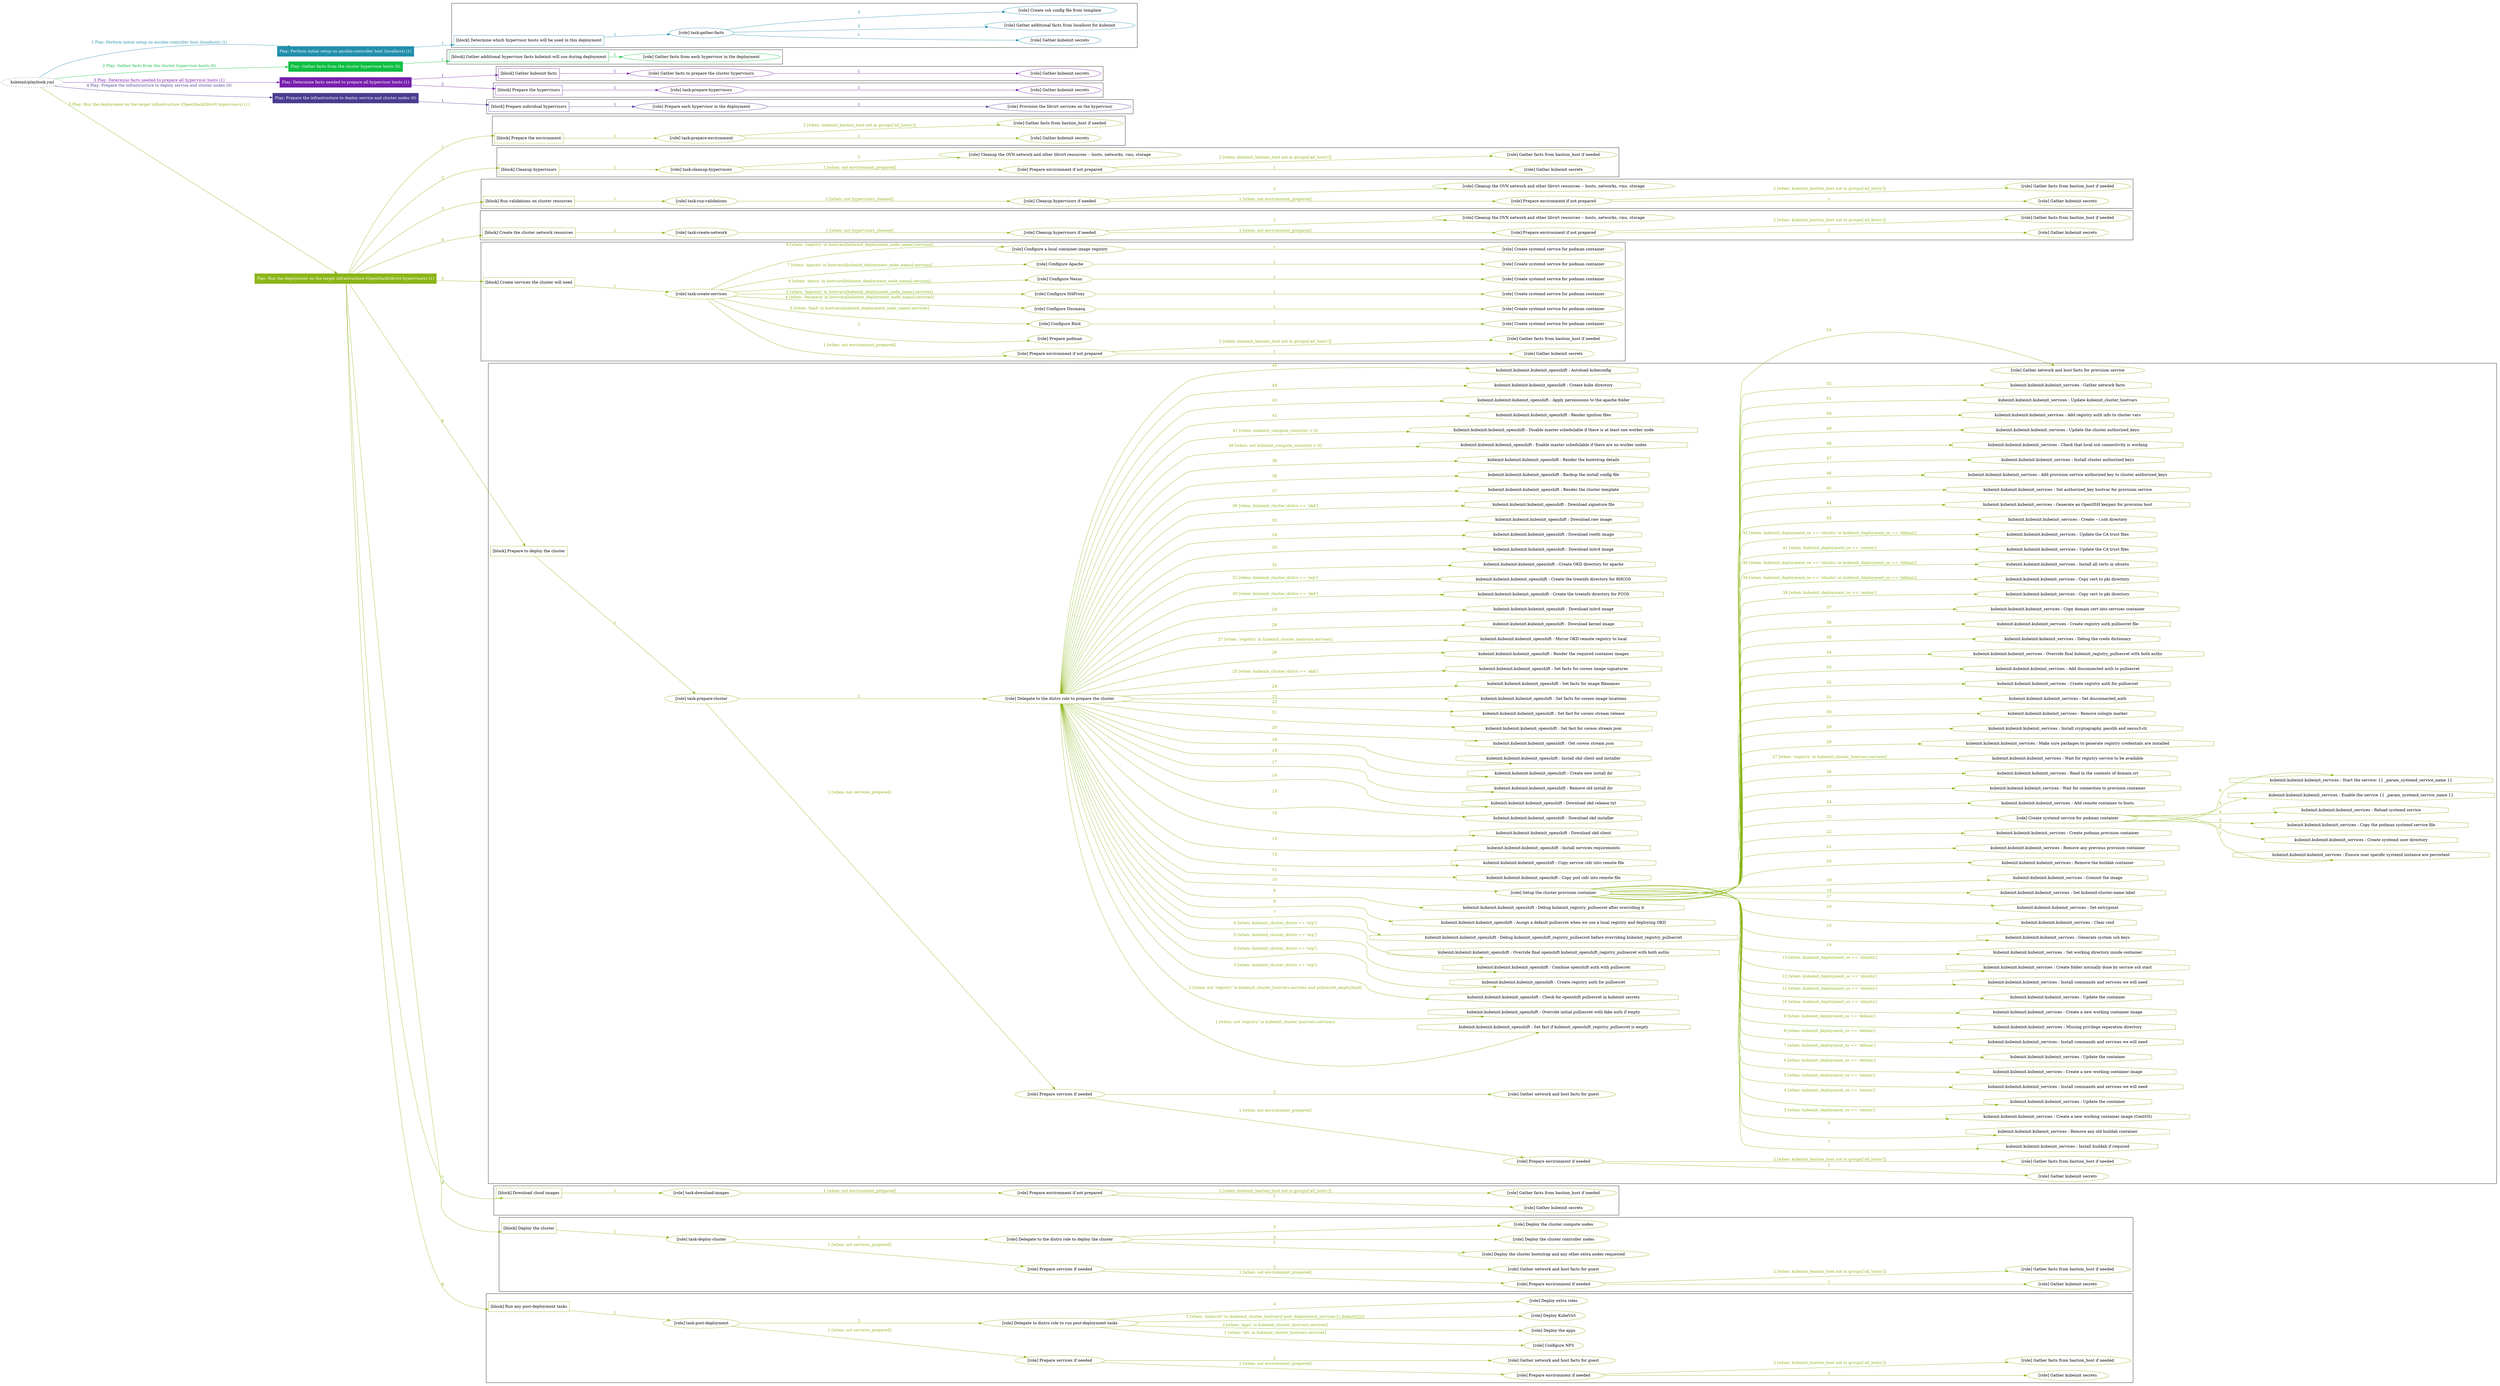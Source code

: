 digraph {
	graph [concentrate=true ordering=in rankdir=LR ratio=fill]
	edge [esep=5 sep=10]
	"kubeinit/playbook.yml" [URL="/home/runner/work/kubeinit-1/kubeinit-1/kubeinit/playbook.yml" id=playbook_14ae2f66 style=dotted]
	"kubeinit/playbook.yml" -> play_a1dc5d34 [label="1 Play: Perform initial setup on ansible-controller host (localhost) (1)" color="#218fab" fontcolor="#218fab" id=edge_play_a1dc5d34 labeltooltip="1 Play: Perform initial setup on ansible-controller host (localhost) (1)" tooltip="1 Play: Perform initial setup on ansible-controller host (localhost) (1)"]
	subgraph "Play: Perform initial setup on ansible-controller host (localhost) (1)" {
		play_a1dc5d34 [label="Play: Perform initial setup on ansible-controller host (localhost) (1)" URL="/home/runner/work/kubeinit-1/kubeinit-1/kubeinit/playbook.yml" color="#218fab" fontcolor="#ffffff" id=play_a1dc5d34 shape=box style=filled tooltip=localhost]
		play_a1dc5d34 -> block_392a882f [label=1 color="#218fab" fontcolor="#218fab" id=edge_block_392a882f labeltooltip=1 tooltip=1]
		subgraph cluster_block_392a882f {
			block_392a882f [label="[block] Determine which hypervisor hosts will be used in this deployment" URL="/home/runner/work/kubeinit-1/kubeinit-1/kubeinit/playbook.yml" color="#218fab" id=block_392a882f labeltooltip="Determine which hypervisor hosts will be used in this deployment" shape=box tooltip="Determine which hypervisor hosts will be used in this deployment"]
			block_392a882f -> role_a8fb7b21 [label="1 " color="#218fab" fontcolor="#218fab" id=edge_role_a8fb7b21 labeltooltip="1 " tooltip="1 "]
			subgraph "task-gather-facts" {
				role_a8fb7b21 [label="[role] task-gather-facts" URL="/home/runner/work/kubeinit-1/kubeinit-1/kubeinit/playbook.yml" color="#218fab" id=role_a8fb7b21 tooltip="task-gather-facts"]
				role_a8fb7b21 -> role_ada9552e [label="1 " color="#218fab" fontcolor="#218fab" id=edge_role_ada9552e labeltooltip="1 " tooltip="1 "]
				subgraph "Gather kubeinit secrets" {
					role_ada9552e [label="[role] Gather kubeinit secrets" URL="/home/runner/.ansible/collections/ansible_collections/kubeinit/kubeinit/roles/kubeinit_prepare/tasks/build_hypervisors_group.yml" color="#218fab" id=role_ada9552e tooltip="Gather kubeinit secrets"]
				}
				role_a8fb7b21 -> role_efe1a53a [label="2 " color="#218fab" fontcolor="#218fab" id=edge_role_efe1a53a labeltooltip="2 " tooltip="2 "]
				subgraph "Gather additional facts from localhost for kubeinit" {
					role_efe1a53a [label="[role] Gather additional facts from localhost for kubeinit" URL="/home/runner/.ansible/collections/ansible_collections/kubeinit/kubeinit/roles/kubeinit_prepare/tasks/build_hypervisors_group.yml" color="#218fab" id=role_efe1a53a tooltip="Gather additional facts from localhost for kubeinit"]
				}
				role_a8fb7b21 -> role_c177b7b9 [label="3 " color="#218fab" fontcolor="#218fab" id=edge_role_c177b7b9 labeltooltip="3 " tooltip="3 "]
				subgraph "Create ssh config file from template" {
					role_c177b7b9 [label="[role] Create ssh config file from template" URL="/home/runner/.ansible/collections/ansible_collections/kubeinit/kubeinit/roles/kubeinit_prepare/tasks/build_hypervisors_group.yml" color="#218fab" id=role_c177b7b9 tooltip="Create ssh config file from template"]
				}
			}
		}
	}
	"kubeinit/playbook.yml" -> play_989c565a [label="2 Play: Gather facts from the cluster hypervisor hosts (0)" color="#0ebe43" fontcolor="#0ebe43" id=edge_play_989c565a labeltooltip="2 Play: Gather facts from the cluster hypervisor hosts (0)" tooltip="2 Play: Gather facts from the cluster hypervisor hosts (0)"]
	subgraph "Play: Gather facts from the cluster hypervisor hosts (0)" {
		play_989c565a [label="Play: Gather facts from the cluster hypervisor hosts (0)" URL="/home/runner/work/kubeinit-1/kubeinit-1/kubeinit/playbook.yml" color="#0ebe43" fontcolor="#ffffff" id=play_989c565a shape=box style=filled tooltip="Play: Gather facts from the cluster hypervisor hosts (0)"]
		play_989c565a -> block_827b2b6e [label=1 color="#0ebe43" fontcolor="#0ebe43" id=edge_block_827b2b6e labeltooltip=1 tooltip=1]
		subgraph cluster_block_827b2b6e {
			block_827b2b6e [label="[block] Gather additional hypervisor facts kubeinit will use during deployment" URL="/home/runner/work/kubeinit-1/kubeinit-1/kubeinit/playbook.yml" color="#0ebe43" id=block_827b2b6e labeltooltip="Gather additional hypervisor facts kubeinit will use during deployment" shape=box tooltip="Gather additional hypervisor facts kubeinit will use during deployment"]
			block_827b2b6e -> role_8ba6809c [label="1 " color="#0ebe43" fontcolor="#0ebe43" id=edge_role_8ba6809c labeltooltip="1 " tooltip="1 "]
			subgraph "Gather facts from each hypervisor in the deployment" {
				role_8ba6809c [label="[role] Gather facts from each hypervisor in the deployment" URL="/home/runner/work/kubeinit-1/kubeinit-1/kubeinit/playbook.yml" color="#0ebe43" id=role_8ba6809c tooltip="Gather facts from each hypervisor in the deployment"]
			}
		}
	}
	"kubeinit/playbook.yml" -> play_cc93969c [label="3 Play: Determine facts needed to prepare all hypervisor hosts (1)" color="#781fad" fontcolor="#781fad" id=edge_play_cc93969c labeltooltip="3 Play: Determine facts needed to prepare all hypervisor hosts (1)" tooltip="3 Play: Determine facts needed to prepare all hypervisor hosts (1)"]
	subgraph "Play: Determine facts needed to prepare all hypervisor hosts (1)" {
		play_cc93969c [label="Play: Determine facts needed to prepare all hypervisor hosts (1)" URL="/home/runner/work/kubeinit-1/kubeinit-1/kubeinit/playbook.yml" color="#781fad" fontcolor="#ffffff" id=play_cc93969c shape=box style=filled tooltip=localhost]
		play_cc93969c -> block_28ba14cc [label=1 color="#781fad" fontcolor="#781fad" id=edge_block_28ba14cc labeltooltip=1 tooltip=1]
		subgraph cluster_block_28ba14cc {
			block_28ba14cc [label="[block] Gather kubeinit facts" URL="/home/runner/work/kubeinit-1/kubeinit-1/kubeinit/playbook.yml" color="#781fad" id=block_28ba14cc labeltooltip="Gather kubeinit facts" shape=box tooltip="Gather kubeinit facts"]
			block_28ba14cc -> role_9ed172f6 [label="1 " color="#781fad" fontcolor="#781fad" id=edge_role_9ed172f6 labeltooltip="1 " tooltip="1 "]
			subgraph "Gather facts to prepare the cluster hypervisors" {
				role_9ed172f6 [label="[role] Gather facts to prepare the cluster hypervisors" URL="/home/runner/work/kubeinit-1/kubeinit-1/kubeinit/playbook.yml" color="#781fad" id=role_9ed172f6 tooltip="Gather facts to prepare the cluster hypervisors"]
				role_9ed172f6 -> role_9e07020f [label="1 " color="#781fad" fontcolor="#781fad" id=edge_role_9e07020f labeltooltip="1 " tooltip="1 "]
				subgraph "Gather kubeinit secrets" {
					role_9e07020f [label="[role] Gather kubeinit secrets" URL="/home/runner/.ansible/collections/ansible_collections/kubeinit/kubeinit/roles/kubeinit_prepare/tasks/gather_kubeinit_facts.yml" color="#781fad" id=role_9e07020f tooltip="Gather kubeinit secrets"]
				}
			}
		}
		play_cc93969c -> block_006afe87 [label=2 color="#781fad" fontcolor="#781fad" id=edge_block_006afe87 labeltooltip=2 tooltip=2]
		subgraph cluster_block_006afe87 {
			block_006afe87 [label="[block] Prepare the hypervisors" URL="/home/runner/work/kubeinit-1/kubeinit-1/kubeinit/playbook.yml" color="#781fad" id=block_006afe87 labeltooltip="Prepare the hypervisors" shape=box tooltip="Prepare the hypervisors"]
			block_006afe87 -> role_5a75a855 [label="1 " color="#781fad" fontcolor="#781fad" id=edge_role_5a75a855 labeltooltip="1 " tooltip="1 "]
			subgraph "task-prepare-hypervisors" {
				role_5a75a855 [label="[role] task-prepare-hypervisors" URL="/home/runner/work/kubeinit-1/kubeinit-1/kubeinit/playbook.yml" color="#781fad" id=role_5a75a855 tooltip="task-prepare-hypervisors"]
				role_5a75a855 -> role_d1839345 [label="1 " color="#781fad" fontcolor="#781fad" id=edge_role_d1839345 labeltooltip="1 " tooltip="1 "]
				subgraph "Gather kubeinit secrets" {
					role_d1839345 [label="[role] Gather kubeinit secrets" URL="/home/runner/.ansible/collections/ansible_collections/kubeinit/kubeinit/roles/kubeinit_prepare/tasks/gather_kubeinit_facts.yml" color="#781fad" id=role_d1839345 tooltip="Gather kubeinit secrets"]
				}
			}
		}
	}
	"kubeinit/playbook.yml" -> play_be8884dd [label="4 Play: Prepare the infrastructure to deploy service and cluster nodes (0)" color="#493c90" fontcolor="#493c90" id=edge_play_be8884dd labeltooltip="4 Play: Prepare the infrastructure to deploy service and cluster nodes (0)" tooltip="4 Play: Prepare the infrastructure to deploy service and cluster nodes (0)"]
	subgraph "Play: Prepare the infrastructure to deploy service and cluster nodes (0)" {
		play_be8884dd [label="Play: Prepare the infrastructure to deploy service and cluster nodes (0)" URL="/home/runner/work/kubeinit-1/kubeinit-1/kubeinit/playbook.yml" color="#493c90" fontcolor="#ffffff" id=play_be8884dd shape=box style=filled tooltip="Play: Prepare the infrastructure to deploy service and cluster nodes (0)"]
		play_be8884dd -> block_26ed2d27 [label=1 color="#493c90" fontcolor="#493c90" id=edge_block_26ed2d27 labeltooltip=1 tooltip=1]
		subgraph cluster_block_26ed2d27 {
			block_26ed2d27 [label="[block] Prepare individual hypervisors" URL="/home/runner/work/kubeinit-1/kubeinit-1/kubeinit/playbook.yml" color="#493c90" id=block_26ed2d27 labeltooltip="Prepare individual hypervisors" shape=box tooltip="Prepare individual hypervisors"]
			block_26ed2d27 -> role_a7d7c85f [label="1 " color="#493c90" fontcolor="#493c90" id=edge_role_a7d7c85f labeltooltip="1 " tooltip="1 "]
			subgraph "Prepare each hypervisor in the deployment" {
				role_a7d7c85f [label="[role] Prepare each hypervisor in the deployment" URL="/home/runner/work/kubeinit-1/kubeinit-1/kubeinit/playbook.yml" color="#493c90" id=role_a7d7c85f tooltip="Prepare each hypervisor in the deployment"]
				role_a7d7c85f -> role_87008e9c [label="1 " color="#493c90" fontcolor="#493c90" id=edge_role_87008e9c labeltooltip="1 " tooltip="1 "]
				subgraph "Provision the libvirt services on the hypervisor" {
					role_87008e9c [label="[role] Provision the libvirt services on the hypervisor" URL="/home/runner/.ansible/collections/ansible_collections/kubeinit/kubeinit/roles/kubeinit_prepare/tasks/prepare_hypervisor.yml" color="#493c90" id=role_87008e9c tooltip="Provision the libvirt services on the hypervisor"]
				}
			}
		}
	}
	"kubeinit/playbook.yml" -> play_9f1a0d7a [label="5 Play: Run the deployment on the target infrastructure (OpenStack/libvirt hypervisors) (1)" color="#8bb517" fontcolor="#8bb517" id=edge_play_9f1a0d7a labeltooltip="5 Play: Run the deployment on the target infrastructure (OpenStack/libvirt hypervisors) (1)" tooltip="5 Play: Run the deployment on the target infrastructure (OpenStack/libvirt hypervisors) (1)"]
	subgraph "Play: Run the deployment on the target infrastructure (OpenStack/libvirt hypervisors) (1)" {
		play_9f1a0d7a [label="Play: Run the deployment on the target infrastructure (OpenStack/libvirt hypervisors) (1)" URL="/home/runner/work/kubeinit-1/kubeinit-1/kubeinit/playbook.yml" color="#8bb517" fontcolor="#ffffff" id=play_9f1a0d7a shape=box style=filled tooltip=localhost]
		play_9f1a0d7a -> block_2e766c49 [label=1 color="#8bb517" fontcolor="#8bb517" id=edge_block_2e766c49 labeltooltip=1 tooltip=1]
		subgraph cluster_block_2e766c49 {
			block_2e766c49 [label="[block] Prepare the environment" URL="/home/runner/work/kubeinit-1/kubeinit-1/kubeinit/playbook.yml" color="#8bb517" id=block_2e766c49 labeltooltip="Prepare the environment" shape=box tooltip="Prepare the environment"]
			block_2e766c49 -> role_9ae585b3 [label="1 " color="#8bb517" fontcolor="#8bb517" id=edge_role_9ae585b3 labeltooltip="1 " tooltip="1 "]
			subgraph "task-prepare-environment" {
				role_9ae585b3 [label="[role] task-prepare-environment" URL="/home/runner/work/kubeinit-1/kubeinit-1/kubeinit/playbook.yml" color="#8bb517" id=role_9ae585b3 tooltip="task-prepare-environment"]
				role_9ae585b3 -> role_b7158b2d [label="1 " color="#8bb517" fontcolor="#8bb517" id=edge_role_b7158b2d labeltooltip="1 " tooltip="1 "]
				subgraph "Gather kubeinit secrets" {
					role_b7158b2d [label="[role] Gather kubeinit secrets" URL="/home/runner/.ansible/collections/ansible_collections/kubeinit/kubeinit/roles/kubeinit_prepare/tasks/gather_kubeinit_facts.yml" color="#8bb517" id=role_b7158b2d tooltip="Gather kubeinit secrets"]
				}
				role_9ae585b3 -> role_53e0ec06 [label="2 [when: kubeinit_bastion_host not in groups['all_hosts']]" color="#8bb517" fontcolor="#8bb517" id=edge_role_53e0ec06 labeltooltip="2 [when: kubeinit_bastion_host not in groups['all_hosts']]" tooltip="2 [when: kubeinit_bastion_host not in groups['all_hosts']]"]
				subgraph "Gather facts from bastion_host if needed" {
					role_53e0ec06 [label="[role] Gather facts from bastion_host if needed" URL="/home/runner/.ansible/collections/ansible_collections/kubeinit/kubeinit/roles/kubeinit_prepare/tasks/main.yml" color="#8bb517" id=role_53e0ec06 tooltip="Gather facts from bastion_host if needed"]
				}
			}
		}
		play_9f1a0d7a -> block_3e1fb04f [label=2 color="#8bb517" fontcolor="#8bb517" id=edge_block_3e1fb04f labeltooltip=2 tooltip=2]
		subgraph cluster_block_3e1fb04f {
			block_3e1fb04f [label="[block] Cleanup hypervisors" URL="/home/runner/work/kubeinit-1/kubeinit-1/kubeinit/playbook.yml" color="#8bb517" id=block_3e1fb04f labeltooltip="Cleanup hypervisors" shape=box tooltip="Cleanup hypervisors"]
			block_3e1fb04f -> role_c8b9b5ad [label="1 " color="#8bb517" fontcolor="#8bb517" id=edge_role_c8b9b5ad labeltooltip="1 " tooltip="1 "]
			subgraph "task-cleanup-hypervisors" {
				role_c8b9b5ad [label="[role] task-cleanup-hypervisors" URL="/home/runner/work/kubeinit-1/kubeinit-1/kubeinit/playbook.yml" color="#8bb517" id=role_c8b9b5ad tooltip="task-cleanup-hypervisors"]
				role_c8b9b5ad -> role_62bf379b [label="1 [when: not environment_prepared]" color="#8bb517" fontcolor="#8bb517" id=edge_role_62bf379b labeltooltip="1 [when: not environment_prepared]" tooltip="1 [when: not environment_prepared]"]
				subgraph "Prepare environment if not prepared" {
					role_62bf379b [label="[role] Prepare environment if not prepared" URL="/home/runner/.ansible/collections/ansible_collections/kubeinit/kubeinit/roles/kubeinit_libvirt/tasks/cleanup_hypervisors.yml" color="#8bb517" id=role_62bf379b tooltip="Prepare environment if not prepared"]
					role_62bf379b -> role_edf55f24 [label="1 " color="#8bb517" fontcolor="#8bb517" id=edge_role_edf55f24 labeltooltip="1 " tooltip="1 "]
					subgraph "Gather kubeinit secrets" {
						role_edf55f24 [label="[role] Gather kubeinit secrets" URL="/home/runner/.ansible/collections/ansible_collections/kubeinit/kubeinit/roles/kubeinit_prepare/tasks/gather_kubeinit_facts.yml" color="#8bb517" id=role_edf55f24 tooltip="Gather kubeinit secrets"]
					}
					role_62bf379b -> role_92aeeb66 [label="2 [when: kubeinit_bastion_host not in groups['all_hosts']]" color="#8bb517" fontcolor="#8bb517" id=edge_role_92aeeb66 labeltooltip="2 [when: kubeinit_bastion_host not in groups['all_hosts']]" tooltip="2 [when: kubeinit_bastion_host not in groups['all_hosts']]"]
					subgraph "Gather facts from bastion_host if needed" {
						role_92aeeb66 [label="[role] Gather facts from bastion_host if needed" URL="/home/runner/.ansible/collections/ansible_collections/kubeinit/kubeinit/roles/kubeinit_prepare/tasks/main.yml" color="#8bb517" id=role_92aeeb66 tooltip="Gather facts from bastion_host if needed"]
					}
				}
				role_c8b9b5ad -> role_4aeaadcc [label="2 " color="#8bb517" fontcolor="#8bb517" id=edge_role_4aeaadcc labeltooltip="2 " tooltip="2 "]
				subgraph "Cleanup the OVN network and other libvirt resources -- hosts, networks, vms, storage" {
					role_4aeaadcc [label="[role] Cleanup the OVN network and other libvirt resources -- hosts, networks, vms, storage" URL="/home/runner/.ansible/collections/ansible_collections/kubeinit/kubeinit/roles/kubeinit_libvirt/tasks/cleanup_hypervisors.yml" color="#8bb517" id=role_4aeaadcc tooltip="Cleanup the OVN network and other libvirt resources -- hosts, networks, vms, storage"]
				}
			}
		}
		play_9f1a0d7a -> block_c7e0a356 [label=3 color="#8bb517" fontcolor="#8bb517" id=edge_block_c7e0a356 labeltooltip=3 tooltip=3]
		subgraph cluster_block_c7e0a356 {
			block_c7e0a356 [label="[block] Run validations on cluster resources" URL="/home/runner/work/kubeinit-1/kubeinit-1/kubeinit/playbook.yml" color="#8bb517" id=block_c7e0a356 labeltooltip="Run validations on cluster resources" shape=box tooltip="Run validations on cluster resources"]
			block_c7e0a356 -> role_ed2e9edd [label="1 " color="#8bb517" fontcolor="#8bb517" id=edge_role_ed2e9edd labeltooltip="1 " tooltip="1 "]
			subgraph "task-run-validations" {
				role_ed2e9edd [label="[role] task-run-validations" URL="/home/runner/work/kubeinit-1/kubeinit-1/kubeinit/playbook.yml" color="#8bb517" id=role_ed2e9edd tooltip="task-run-validations"]
				role_ed2e9edd -> role_8d49fe5c [label="1 [when: not hypervisors_cleaned]" color="#8bb517" fontcolor="#8bb517" id=edge_role_8d49fe5c labeltooltip="1 [when: not hypervisors_cleaned]" tooltip="1 [when: not hypervisors_cleaned]"]
				subgraph "Cleanup hypervisors if needed" {
					role_8d49fe5c [label="[role] Cleanup hypervisors if needed" URL="/home/runner/.ansible/collections/ansible_collections/kubeinit/kubeinit/roles/kubeinit_validations/tasks/main.yml" color="#8bb517" id=role_8d49fe5c tooltip="Cleanup hypervisors if needed"]
					role_8d49fe5c -> role_3b11e529 [label="1 [when: not environment_prepared]" color="#8bb517" fontcolor="#8bb517" id=edge_role_3b11e529 labeltooltip="1 [when: not environment_prepared]" tooltip="1 [when: not environment_prepared]"]
					subgraph "Prepare environment if not prepared" {
						role_3b11e529 [label="[role] Prepare environment if not prepared" URL="/home/runner/.ansible/collections/ansible_collections/kubeinit/kubeinit/roles/kubeinit_libvirt/tasks/cleanup_hypervisors.yml" color="#8bb517" id=role_3b11e529 tooltip="Prepare environment if not prepared"]
						role_3b11e529 -> role_d1c95c14 [label="1 " color="#8bb517" fontcolor="#8bb517" id=edge_role_d1c95c14 labeltooltip="1 " tooltip="1 "]
						subgraph "Gather kubeinit secrets" {
							role_d1c95c14 [label="[role] Gather kubeinit secrets" URL="/home/runner/.ansible/collections/ansible_collections/kubeinit/kubeinit/roles/kubeinit_prepare/tasks/gather_kubeinit_facts.yml" color="#8bb517" id=role_d1c95c14 tooltip="Gather kubeinit secrets"]
						}
						role_3b11e529 -> role_48e6d7f9 [label="2 [when: kubeinit_bastion_host not in groups['all_hosts']]" color="#8bb517" fontcolor="#8bb517" id=edge_role_48e6d7f9 labeltooltip="2 [when: kubeinit_bastion_host not in groups['all_hosts']]" tooltip="2 [when: kubeinit_bastion_host not in groups['all_hosts']]"]
						subgraph "Gather facts from bastion_host if needed" {
							role_48e6d7f9 [label="[role] Gather facts from bastion_host if needed" URL="/home/runner/.ansible/collections/ansible_collections/kubeinit/kubeinit/roles/kubeinit_prepare/tasks/main.yml" color="#8bb517" id=role_48e6d7f9 tooltip="Gather facts from bastion_host if needed"]
						}
					}
					role_8d49fe5c -> role_6261656d [label="2 " color="#8bb517" fontcolor="#8bb517" id=edge_role_6261656d labeltooltip="2 " tooltip="2 "]
					subgraph "Cleanup the OVN network and other libvirt resources -- hosts, networks, vms, storage" {
						role_6261656d [label="[role] Cleanup the OVN network and other libvirt resources -- hosts, networks, vms, storage" URL="/home/runner/.ansible/collections/ansible_collections/kubeinit/kubeinit/roles/kubeinit_libvirt/tasks/cleanup_hypervisors.yml" color="#8bb517" id=role_6261656d tooltip="Cleanup the OVN network and other libvirt resources -- hosts, networks, vms, storage"]
					}
				}
			}
		}
		play_9f1a0d7a -> block_12d1bc21 [label=4 color="#8bb517" fontcolor="#8bb517" id=edge_block_12d1bc21 labeltooltip=4 tooltip=4]
		subgraph cluster_block_12d1bc21 {
			block_12d1bc21 [label="[block] Create the cluster network resources" URL="/home/runner/work/kubeinit-1/kubeinit-1/kubeinit/playbook.yml" color="#8bb517" id=block_12d1bc21 labeltooltip="Create the cluster network resources" shape=box tooltip="Create the cluster network resources"]
			block_12d1bc21 -> role_a7f356ec [label="1 " color="#8bb517" fontcolor="#8bb517" id=edge_role_a7f356ec labeltooltip="1 " tooltip="1 "]
			subgraph "task-create-network" {
				role_a7f356ec [label="[role] task-create-network" URL="/home/runner/work/kubeinit-1/kubeinit-1/kubeinit/playbook.yml" color="#8bb517" id=role_a7f356ec tooltip="task-create-network"]
				role_a7f356ec -> role_0a3d5a90 [label="1 [when: not hypervisors_cleaned]" color="#8bb517" fontcolor="#8bb517" id=edge_role_0a3d5a90 labeltooltip="1 [when: not hypervisors_cleaned]" tooltip="1 [when: not hypervisors_cleaned]"]
				subgraph "Cleanup hypervisors if needed" {
					role_0a3d5a90 [label="[role] Cleanup hypervisors if needed" URL="/home/runner/.ansible/collections/ansible_collections/kubeinit/kubeinit/roles/kubeinit_libvirt/tasks/create_network.yml" color="#8bb517" id=role_0a3d5a90 tooltip="Cleanup hypervisors if needed"]
					role_0a3d5a90 -> role_41aea7ee [label="1 [when: not environment_prepared]" color="#8bb517" fontcolor="#8bb517" id=edge_role_41aea7ee labeltooltip="1 [when: not environment_prepared]" tooltip="1 [when: not environment_prepared]"]
					subgraph "Prepare environment if not prepared" {
						role_41aea7ee [label="[role] Prepare environment if not prepared" URL="/home/runner/.ansible/collections/ansible_collections/kubeinit/kubeinit/roles/kubeinit_libvirt/tasks/cleanup_hypervisors.yml" color="#8bb517" id=role_41aea7ee tooltip="Prepare environment if not prepared"]
						role_41aea7ee -> role_25e1e692 [label="1 " color="#8bb517" fontcolor="#8bb517" id=edge_role_25e1e692 labeltooltip="1 " tooltip="1 "]
						subgraph "Gather kubeinit secrets" {
							role_25e1e692 [label="[role] Gather kubeinit secrets" URL="/home/runner/.ansible/collections/ansible_collections/kubeinit/kubeinit/roles/kubeinit_prepare/tasks/gather_kubeinit_facts.yml" color="#8bb517" id=role_25e1e692 tooltip="Gather kubeinit secrets"]
						}
						role_41aea7ee -> role_1b1c34cc [label="2 [when: kubeinit_bastion_host not in groups['all_hosts']]" color="#8bb517" fontcolor="#8bb517" id=edge_role_1b1c34cc labeltooltip="2 [when: kubeinit_bastion_host not in groups['all_hosts']]" tooltip="2 [when: kubeinit_bastion_host not in groups['all_hosts']]"]
						subgraph "Gather facts from bastion_host if needed" {
							role_1b1c34cc [label="[role] Gather facts from bastion_host if needed" URL="/home/runner/.ansible/collections/ansible_collections/kubeinit/kubeinit/roles/kubeinit_prepare/tasks/main.yml" color="#8bb517" id=role_1b1c34cc tooltip="Gather facts from bastion_host if needed"]
						}
					}
					role_0a3d5a90 -> role_ea81583f [label="2 " color="#8bb517" fontcolor="#8bb517" id=edge_role_ea81583f labeltooltip="2 " tooltip="2 "]
					subgraph "Cleanup the OVN network and other libvirt resources -- hosts, networks, vms, storage" {
						role_ea81583f [label="[role] Cleanup the OVN network and other libvirt resources -- hosts, networks, vms, storage" URL="/home/runner/.ansible/collections/ansible_collections/kubeinit/kubeinit/roles/kubeinit_libvirt/tasks/cleanup_hypervisors.yml" color="#8bb517" id=role_ea81583f tooltip="Cleanup the OVN network and other libvirt resources -- hosts, networks, vms, storage"]
					}
				}
			}
		}
		play_9f1a0d7a -> block_11363ebb [label=5 color="#8bb517" fontcolor="#8bb517" id=edge_block_11363ebb labeltooltip=5 tooltip=5]
		subgraph cluster_block_11363ebb {
			block_11363ebb [label="[block] Create services the cluster will need" URL="/home/runner/work/kubeinit-1/kubeinit-1/kubeinit/playbook.yml" color="#8bb517" id=block_11363ebb labeltooltip="Create services the cluster will need" shape=box tooltip="Create services the cluster will need"]
			block_11363ebb -> role_6b5ffc9a [label="1 " color="#8bb517" fontcolor="#8bb517" id=edge_role_6b5ffc9a labeltooltip="1 " tooltip="1 "]
			subgraph "task-create-services" {
				role_6b5ffc9a [label="[role] task-create-services" URL="/home/runner/work/kubeinit-1/kubeinit-1/kubeinit/playbook.yml" color="#8bb517" id=role_6b5ffc9a tooltip="task-create-services"]
				role_6b5ffc9a -> role_83d56f97 [label="1 [when: not environment_prepared]" color="#8bb517" fontcolor="#8bb517" id=edge_role_83d56f97 labeltooltip="1 [when: not environment_prepared]" tooltip="1 [when: not environment_prepared]"]
				subgraph "Prepare environment if not prepared" {
					role_83d56f97 [label="[role] Prepare environment if not prepared" URL="/home/runner/.ansible/collections/ansible_collections/kubeinit/kubeinit/roles/kubeinit_services/tasks/main.yml" color="#8bb517" id=role_83d56f97 tooltip="Prepare environment if not prepared"]
					role_83d56f97 -> role_a8efb9cf [label="1 " color="#8bb517" fontcolor="#8bb517" id=edge_role_a8efb9cf labeltooltip="1 " tooltip="1 "]
					subgraph "Gather kubeinit secrets" {
						role_a8efb9cf [label="[role] Gather kubeinit secrets" URL="/home/runner/.ansible/collections/ansible_collections/kubeinit/kubeinit/roles/kubeinit_prepare/tasks/gather_kubeinit_facts.yml" color="#8bb517" id=role_a8efb9cf tooltip="Gather kubeinit secrets"]
					}
					role_83d56f97 -> role_1141dbaa [label="2 [when: kubeinit_bastion_host not in groups['all_hosts']]" color="#8bb517" fontcolor="#8bb517" id=edge_role_1141dbaa labeltooltip="2 [when: kubeinit_bastion_host not in groups['all_hosts']]" tooltip="2 [when: kubeinit_bastion_host not in groups['all_hosts']]"]
					subgraph "Gather facts from bastion_host if needed" {
						role_1141dbaa [label="[role] Gather facts from bastion_host if needed" URL="/home/runner/.ansible/collections/ansible_collections/kubeinit/kubeinit/roles/kubeinit_prepare/tasks/main.yml" color="#8bb517" id=role_1141dbaa tooltip="Gather facts from bastion_host if needed"]
					}
				}
				role_6b5ffc9a -> role_abac1431 [label="2 " color="#8bb517" fontcolor="#8bb517" id=edge_role_abac1431 labeltooltip="2 " tooltip="2 "]
				subgraph "Prepare podman" {
					role_abac1431 [label="[role] Prepare podman" URL="/home/runner/.ansible/collections/ansible_collections/kubeinit/kubeinit/roles/kubeinit_services/tasks/00_create_service_pod.yml" color="#8bb517" id=role_abac1431 tooltip="Prepare podman"]
				}
				role_6b5ffc9a -> role_b6194133 [label="3 [when: 'bind' in hostvars[kubeinit_deployment_node_name].services]" color="#8bb517" fontcolor="#8bb517" id=edge_role_b6194133 labeltooltip="3 [when: 'bind' in hostvars[kubeinit_deployment_node_name].services]" tooltip="3 [when: 'bind' in hostvars[kubeinit_deployment_node_name].services]"]
				subgraph "Configure Bind" {
					role_b6194133 [label="[role] Configure Bind" URL="/home/runner/.ansible/collections/ansible_collections/kubeinit/kubeinit/roles/kubeinit_services/tasks/start_services_containers.yml" color="#8bb517" id=role_b6194133 tooltip="Configure Bind"]
					role_b6194133 -> role_f67ef6f8 [label="1 " color="#8bb517" fontcolor="#8bb517" id=edge_role_f67ef6f8 labeltooltip="1 " tooltip="1 "]
					subgraph "Create systemd service for podman container" {
						role_f67ef6f8 [label="[role] Create systemd service for podman container" URL="/home/runner/.ansible/collections/ansible_collections/kubeinit/kubeinit/roles/kubeinit_bind/tasks/main.yml" color="#8bb517" id=role_f67ef6f8 tooltip="Create systemd service for podman container"]
					}
				}
				role_6b5ffc9a -> role_2362492d [label="4 [when: 'dnsmasq' in hostvars[kubeinit_deployment_node_name].services]" color="#8bb517" fontcolor="#8bb517" id=edge_role_2362492d labeltooltip="4 [when: 'dnsmasq' in hostvars[kubeinit_deployment_node_name].services]" tooltip="4 [when: 'dnsmasq' in hostvars[kubeinit_deployment_node_name].services]"]
				subgraph "Configure Dnsmasq" {
					role_2362492d [label="[role] Configure Dnsmasq" URL="/home/runner/.ansible/collections/ansible_collections/kubeinit/kubeinit/roles/kubeinit_services/tasks/start_services_containers.yml" color="#8bb517" id=role_2362492d tooltip="Configure Dnsmasq"]
					role_2362492d -> role_6e4ff6ee [label="1 " color="#8bb517" fontcolor="#8bb517" id=edge_role_6e4ff6ee labeltooltip="1 " tooltip="1 "]
					subgraph "Create systemd service for podman container" {
						role_6e4ff6ee [label="[role] Create systemd service for podman container" URL="/home/runner/.ansible/collections/ansible_collections/kubeinit/kubeinit/roles/kubeinit_dnsmasq/tasks/main.yml" color="#8bb517" id=role_6e4ff6ee tooltip="Create systemd service for podman container"]
					}
				}
				role_6b5ffc9a -> role_c7eced62 [label="5 [when: 'haproxy' in hostvars[kubeinit_deployment_node_name].services]" color="#8bb517" fontcolor="#8bb517" id=edge_role_c7eced62 labeltooltip="5 [when: 'haproxy' in hostvars[kubeinit_deployment_node_name].services]" tooltip="5 [when: 'haproxy' in hostvars[kubeinit_deployment_node_name].services]"]
				subgraph "Configure HAProxy" {
					role_c7eced62 [label="[role] Configure HAProxy" URL="/home/runner/.ansible/collections/ansible_collections/kubeinit/kubeinit/roles/kubeinit_services/tasks/start_services_containers.yml" color="#8bb517" id=role_c7eced62 tooltip="Configure HAProxy"]
					role_c7eced62 -> role_f8fc72b4 [label="1 " color="#8bb517" fontcolor="#8bb517" id=edge_role_f8fc72b4 labeltooltip="1 " tooltip="1 "]
					subgraph "Create systemd service for podman container" {
						role_f8fc72b4 [label="[role] Create systemd service for podman container" URL="/home/runner/.ansible/collections/ansible_collections/kubeinit/kubeinit/roles/kubeinit_haproxy/tasks/main.yml" color="#8bb517" id=role_f8fc72b4 tooltip="Create systemd service for podman container"]
					}
				}
				role_6b5ffc9a -> role_feac17d5 [label="6 [when: 'nexus' in hostvars[kubeinit_deployment_node_name].services]" color="#8bb517" fontcolor="#8bb517" id=edge_role_feac17d5 labeltooltip="6 [when: 'nexus' in hostvars[kubeinit_deployment_node_name].services]" tooltip="6 [when: 'nexus' in hostvars[kubeinit_deployment_node_name].services]"]
				subgraph "Configure Nexus" {
					role_feac17d5 [label="[role] Configure Nexus" URL="/home/runner/.ansible/collections/ansible_collections/kubeinit/kubeinit/roles/kubeinit_services/tasks/start_services_containers.yml" color="#8bb517" id=role_feac17d5 tooltip="Configure Nexus"]
					role_feac17d5 -> role_43c6bf38 [label="1 " color="#8bb517" fontcolor="#8bb517" id=edge_role_43c6bf38 labeltooltip="1 " tooltip="1 "]
					subgraph "Create systemd service for podman container" {
						role_43c6bf38 [label="[role] Create systemd service for podman container" URL="/home/runner/.ansible/collections/ansible_collections/kubeinit/kubeinit/roles/kubeinit_nexus/tasks/main.yml" color="#8bb517" id=role_43c6bf38 tooltip="Create systemd service for podman container"]
					}
				}
				role_6b5ffc9a -> role_dff903a7 [label="7 [when: 'apache' in hostvars[kubeinit_deployment_node_name].services]" color="#8bb517" fontcolor="#8bb517" id=edge_role_dff903a7 labeltooltip="7 [when: 'apache' in hostvars[kubeinit_deployment_node_name].services]" tooltip="7 [when: 'apache' in hostvars[kubeinit_deployment_node_name].services]"]
				subgraph "Configure Apache" {
					role_dff903a7 [label="[role] Configure Apache" URL="/home/runner/.ansible/collections/ansible_collections/kubeinit/kubeinit/roles/kubeinit_services/tasks/start_services_containers.yml" color="#8bb517" id=role_dff903a7 tooltip="Configure Apache"]
					role_dff903a7 -> role_9c2ae90a [label="1 " color="#8bb517" fontcolor="#8bb517" id=edge_role_9c2ae90a labeltooltip="1 " tooltip="1 "]
					subgraph "Create systemd service for podman container" {
						role_9c2ae90a [label="[role] Create systemd service for podman container" URL="/home/runner/.ansible/collections/ansible_collections/kubeinit/kubeinit/roles/kubeinit_apache/tasks/main.yml" color="#8bb517" id=role_9c2ae90a tooltip="Create systemd service for podman container"]
					}
				}
				role_6b5ffc9a -> role_87d74d03 [label="8 [when: 'registry' in hostvars[kubeinit_deployment_node_name].services]" color="#8bb517" fontcolor="#8bb517" id=edge_role_87d74d03 labeltooltip="8 [when: 'registry' in hostvars[kubeinit_deployment_node_name].services]" tooltip="8 [when: 'registry' in hostvars[kubeinit_deployment_node_name].services]"]
				subgraph "Configure a local container image registry" {
					role_87d74d03 [label="[role] Configure a local container image registry" URL="/home/runner/.ansible/collections/ansible_collections/kubeinit/kubeinit/roles/kubeinit_services/tasks/start_services_containers.yml" color="#8bb517" id=role_87d74d03 tooltip="Configure a local container image registry"]
					role_87d74d03 -> role_5464acd5 [label="1 " color="#8bb517" fontcolor="#8bb517" id=edge_role_5464acd5 labeltooltip="1 " tooltip="1 "]
					subgraph "Create systemd service for podman container" {
						role_5464acd5 [label="[role] Create systemd service for podman container" URL="/home/runner/.ansible/collections/ansible_collections/kubeinit/kubeinit/roles/kubeinit_registry/tasks/main.yml" color="#8bb517" id=role_5464acd5 tooltip="Create systemd service for podman container"]
					}
				}
			}
		}
		play_9f1a0d7a -> block_e87a4efe [label=6 color="#8bb517" fontcolor="#8bb517" id=edge_block_e87a4efe labeltooltip=6 tooltip=6]
		subgraph cluster_block_e87a4efe {
			block_e87a4efe [label="[block] Prepare to deploy the cluster" URL="/home/runner/work/kubeinit-1/kubeinit-1/kubeinit/playbook.yml" color="#8bb517" id=block_e87a4efe labeltooltip="Prepare to deploy the cluster" shape=box tooltip="Prepare to deploy the cluster"]
			block_e87a4efe -> role_b41cca4c [label="1 " color="#8bb517" fontcolor="#8bb517" id=edge_role_b41cca4c labeltooltip="1 " tooltip="1 "]
			subgraph "task-prepare-cluster" {
				role_b41cca4c [label="[role] task-prepare-cluster" URL="/home/runner/work/kubeinit-1/kubeinit-1/kubeinit/playbook.yml" color="#8bb517" id=role_b41cca4c tooltip="task-prepare-cluster"]
				role_b41cca4c -> role_17b6dfd9 [label="1 [when: not services_prepared]" color="#8bb517" fontcolor="#8bb517" id=edge_role_17b6dfd9 labeltooltip="1 [when: not services_prepared]" tooltip="1 [when: not services_prepared]"]
				subgraph "Prepare services if needed" {
					role_17b6dfd9 [label="[role] Prepare services if needed" URL="/home/runner/.ansible/collections/ansible_collections/kubeinit/kubeinit/roles/kubeinit_prepare/tasks/prepare_cluster.yml" color="#8bb517" id=role_17b6dfd9 tooltip="Prepare services if needed"]
					role_17b6dfd9 -> role_9a1eea7d [label="1 [when: not environment_prepared]" color="#8bb517" fontcolor="#8bb517" id=edge_role_9a1eea7d labeltooltip="1 [when: not environment_prepared]" tooltip="1 [when: not environment_prepared]"]
					subgraph "Prepare environment if needed" {
						role_9a1eea7d [label="[role] Prepare environment if needed" URL="/home/runner/.ansible/collections/ansible_collections/kubeinit/kubeinit/roles/kubeinit_services/tasks/prepare_services.yml" color="#8bb517" id=role_9a1eea7d tooltip="Prepare environment if needed"]
						role_9a1eea7d -> role_90320515 [label="1 " color="#8bb517" fontcolor="#8bb517" id=edge_role_90320515 labeltooltip="1 " tooltip="1 "]
						subgraph "Gather kubeinit secrets" {
							role_90320515 [label="[role] Gather kubeinit secrets" URL="/home/runner/.ansible/collections/ansible_collections/kubeinit/kubeinit/roles/kubeinit_prepare/tasks/gather_kubeinit_facts.yml" color="#8bb517" id=role_90320515 tooltip="Gather kubeinit secrets"]
						}
						role_9a1eea7d -> role_332a8b97 [label="2 [when: kubeinit_bastion_host not in groups['all_hosts']]" color="#8bb517" fontcolor="#8bb517" id=edge_role_332a8b97 labeltooltip="2 [when: kubeinit_bastion_host not in groups['all_hosts']]" tooltip="2 [when: kubeinit_bastion_host not in groups['all_hosts']]"]
						subgraph "Gather facts from bastion_host if needed" {
							role_332a8b97 [label="[role] Gather facts from bastion_host if needed" URL="/home/runner/.ansible/collections/ansible_collections/kubeinit/kubeinit/roles/kubeinit_prepare/tasks/main.yml" color="#8bb517" id=role_332a8b97 tooltip="Gather facts from bastion_host if needed"]
						}
					}
					role_17b6dfd9 -> role_6423d13b [label="2 " color="#8bb517" fontcolor="#8bb517" id=edge_role_6423d13b labeltooltip="2 " tooltip="2 "]
					subgraph "Gather network and host facts for guest" {
						role_6423d13b [label="[role] Gather network and host facts for guest" URL="/home/runner/.ansible/collections/ansible_collections/kubeinit/kubeinit/roles/kubeinit_services/tasks/prepare_services.yml" color="#8bb517" id=role_6423d13b tooltip="Gather network and host facts for guest"]
					}
				}
				role_b41cca4c -> role_3295e082 [label="2 " color="#8bb517" fontcolor="#8bb517" id=edge_role_3295e082 labeltooltip="2 " tooltip="2 "]
				subgraph "Delegate to the distro role to prepare the cluster" {
					role_3295e082 [label="[role] Delegate to the distro role to prepare the cluster" URL="/home/runner/.ansible/collections/ansible_collections/kubeinit/kubeinit/roles/kubeinit_prepare/tasks/prepare_cluster.yml" color="#8bb517" id=role_3295e082 tooltip="Delegate to the distro role to prepare the cluster"]
					task_b2702aa9 [label="kubeinit.kubeinit.kubeinit_openshift : Set fact if kubeinit_openshift_registry_pullsecret is empty" URL="/home/runner/.ansible/collections/ansible_collections/kubeinit/kubeinit/roles/kubeinit_openshift/tasks/prepare_cluster.yml" color="#8bb517" id=task_b2702aa9 shape=octagon tooltip="kubeinit.kubeinit.kubeinit_openshift : Set fact if kubeinit_openshift_registry_pullsecret is empty"]
					role_3295e082 -> task_b2702aa9 [label="1 [when: not 'registry' in kubeinit_cluster_hostvars.services]" color="#8bb517" fontcolor="#8bb517" id=edge_task_b2702aa9 labeltooltip="1 [when: not 'registry' in kubeinit_cluster_hostvars.services]" tooltip="1 [when: not 'registry' in kubeinit_cluster_hostvars.services]"]
					task_11143844 [label="kubeinit.kubeinit.kubeinit_openshift : Override initial pullsecret with fake auth if empty" URL="/home/runner/.ansible/collections/ansible_collections/kubeinit/kubeinit/roles/kubeinit_openshift/tasks/prepare_cluster.yml" color="#8bb517" id=task_11143844 shape=octagon tooltip="kubeinit.kubeinit.kubeinit_openshift : Override initial pullsecret with fake auth if empty"]
					role_3295e082 -> task_11143844 [label="2 [when: not 'registry' in kubeinit_cluster_hostvars.services and pullsecret_empty|bool]" color="#8bb517" fontcolor="#8bb517" id=edge_task_11143844 labeltooltip="2 [when: not 'registry' in kubeinit_cluster_hostvars.services and pullsecret_empty|bool]" tooltip="2 [when: not 'registry' in kubeinit_cluster_hostvars.services and pullsecret_empty|bool]"]
					task_8c5c01ce [label="kubeinit.kubeinit.kubeinit_openshift : Check for openshift pullsecret in kubeinit secrets" URL="/home/runner/.ansible/collections/ansible_collections/kubeinit/kubeinit/roles/kubeinit_openshift/tasks/prepare_cluster.yml" color="#8bb517" id=task_8c5c01ce shape=octagon tooltip="kubeinit.kubeinit.kubeinit_openshift : Check for openshift pullsecret in kubeinit secrets"]
					role_3295e082 -> task_8c5c01ce [label="3 [when: kubeinit_cluster_distro == 'ocp']" color="#8bb517" fontcolor="#8bb517" id=edge_task_8c5c01ce labeltooltip="3 [when: kubeinit_cluster_distro == 'ocp']" tooltip="3 [when: kubeinit_cluster_distro == 'ocp']"]
					task_d4ba10b9 [label="kubeinit.kubeinit.kubeinit_openshift : Create registry auth for pullsecret" URL="/home/runner/.ansible/collections/ansible_collections/kubeinit/kubeinit/roles/kubeinit_openshift/tasks/prepare_cluster.yml" color="#8bb517" id=task_d4ba10b9 shape=octagon tooltip="kubeinit.kubeinit.kubeinit_openshift : Create registry auth for pullsecret"]
					role_3295e082 -> task_d4ba10b9 [label="4 [when: kubeinit_cluster_distro == 'ocp']" color="#8bb517" fontcolor="#8bb517" id=edge_task_d4ba10b9 labeltooltip="4 [when: kubeinit_cluster_distro == 'ocp']" tooltip="4 [when: kubeinit_cluster_distro == 'ocp']"]
					task_a4a34143 [label="kubeinit.kubeinit.kubeinit_openshift : Combine openshift auth with pullsecret" URL="/home/runner/.ansible/collections/ansible_collections/kubeinit/kubeinit/roles/kubeinit_openshift/tasks/prepare_cluster.yml" color="#8bb517" id=task_a4a34143 shape=octagon tooltip="kubeinit.kubeinit.kubeinit_openshift : Combine openshift auth with pullsecret"]
					role_3295e082 -> task_a4a34143 [label="5 [when: kubeinit_cluster_distro == 'ocp']" color="#8bb517" fontcolor="#8bb517" id=edge_task_a4a34143 labeltooltip="5 [when: kubeinit_cluster_distro == 'ocp']" tooltip="5 [when: kubeinit_cluster_distro == 'ocp']"]
					task_ebc67893 [label="kubeinit.kubeinit.kubeinit_openshift : Override final openshift kubeinit_openshift_registry_pullsecret with both auths" URL="/home/runner/.ansible/collections/ansible_collections/kubeinit/kubeinit/roles/kubeinit_openshift/tasks/prepare_cluster.yml" color="#8bb517" id=task_ebc67893 shape=octagon tooltip="kubeinit.kubeinit.kubeinit_openshift : Override final openshift kubeinit_openshift_registry_pullsecret with both auths"]
					role_3295e082 -> task_ebc67893 [label="6 [when: kubeinit_cluster_distro == 'ocp']" color="#8bb517" fontcolor="#8bb517" id=edge_task_ebc67893 labeltooltip="6 [when: kubeinit_cluster_distro == 'ocp']" tooltip="6 [when: kubeinit_cluster_distro == 'ocp']"]
					task_71095446 [label="kubeinit.kubeinit.kubeinit_openshift : Debug kubeinit_openshift_registry_pullsecret before overriding kubeinit_registry_pullsecret" URL="/home/runner/.ansible/collections/ansible_collections/kubeinit/kubeinit/roles/kubeinit_openshift/tasks/prepare_cluster.yml" color="#8bb517" id=task_71095446 shape=octagon tooltip="kubeinit.kubeinit.kubeinit_openshift : Debug kubeinit_openshift_registry_pullsecret before overriding kubeinit_registry_pullsecret"]
					role_3295e082 -> task_71095446 [label="7 " color="#8bb517" fontcolor="#8bb517" id=edge_task_71095446 labeltooltip="7 " tooltip="7 "]
					task_b36fe625 [label="kubeinit.kubeinit.kubeinit_openshift : Assign a default pullsecret when we use a local registry and deploying OKD" URL="/home/runner/.ansible/collections/ansible_collections/kubeinit/kubeinit/roles/kubeinit_openshift/tasks/prepare_cluster.yml" color="#8bb517" id=task_b36fe625 shape=octagon tooltip="kubeinit.kubeinit.kubeinit_openshift : Assign a default pullsecret when we use a local registry and deploying OKD"]
					role_3295e082 -> task_b36fe625 [label="8 " color="#8bb517" fontcolor="#8bb517" id=edge_task_b36fe625 labeltooltip="8 " tooltip="8 "]
					task_db40fb74 [label="kubeinit.kubeinit.kubeinit_openshift : Debug kubeinit_registry_pullsecret after overriding it" URL="/home/runner/.ansible/collections/ansible_collections/kubeinit/kubeinit/roles/kubeinit_openshift/tasks/prepare_cluster.yml" color="#8bb517" id=task_db40fb74 shape=octagon tooltip="kubeinit.kubeinit.kubeinit_openshift : Debug kubeinit_registry_pullsecret after overriding it"]
					role_3295e082 -> task_db40fb74 [label="9 " color="#8bb517" fontcolor="#8bb517" id=edge_task_db40fb74 labeltooltip="9 " tooltip="9 "]
					role_3295e082 -> role_841314ca [label="10 " color="#8bb517" fontcolor="#8bb517" id=edge_role_841314ca labeltooltip="10 " tooltip="10 "]
					subgraph "Setup the cluster provision container" {
						role_841314ca [label="[role] Setup the cluster provision container" URL="/home/runner/.ansible/collections/ansible_collections/kubeinit/kubeinit/roles/kubeinit_openshift/tasks/prepare_cluster.yml" color="#8bb517" id=role_841314ca tooltip="Setup the cluster provision container"]
						task_1ce30076 [label="kubeinit.kubeinit.kubeinit_services : Install buildah if required" URL="/home/runner/.ansible/collections/ansible_collections/kubeinit/kubeinit/roles/kubeinit_services/tasks/create_provision_container.yml" color="#8bb517" id=task_1ce30076 shape=octagon tooltip="kubeinit.kubeinit.kubeinit_services : Install buildah if required"]
						role_841314ca -> task_1ce30076 [label="1 " color="#8bb517" fontcolor="#8bb517" id=edge_task_1ce30076 labeltooltip="1 " tooltip="1 "]
						task_8d739225 [label="kubeinit.kubeinit.kubeinit_services : Remove any old buildah container" URL="/home/runner/.ansible/collections/ansible_collections/kubeinit/kubeinit/roles/kubeinit_services/tasks/create_provision_container.yml" color="#8bb517" id=task_8d739225 shape=octagon tooltip="kubeinit.kubeinit.kubeinit_services : Remove any old buildah container"]
						role_841314ca -> task_8d739225 [label="2 " color="#8bb517" fontcolor="#8bb517" id=edge_task_8d739225 labeltooltip="2 " tooltip="2 "]
						task_e65fc6ba [label="kubeinit.kubeinit.kubeinit_services : Create a new working container image (CentOS)" URL="/home/runner/.ansible/collections/ansible_collections/kubeinit/kubeinit/roles/kubeinit_services/tasks/create_provision_container.yml" color="#8bb517" id=task_e65fc6ba shape=octagon tooltip="kubeinit.kubeinit.kubeinit_services : Create a new working container image (CentOS)"]
						role_841314ca -> task_e65fc6ba [label="3 [when: kubeinit_deployment_os == 'centos']" color="#8bb517" fontcolor="#8bb517" id=edge_task_e65fc6ba labeltooltip="3 [when: kubeinit_deployment_os == 'centos']" tooltip="3 [when: kubeinit_deployment_os == 'centos']"]
						task_f2d29410 [label="kubeinit.kubeinit.kubeinit_services : Update the container" URL="/home/runner/.ansible/collections/ansible_collections/kubeinit/kubeinit/roles/kubeinit_services/tasks/create_provision_container.yml" color="#8bb517" id=task_f2d29410 shape=octagon tooltip="kubeinit.kubeinit.kubeinit_services : Update the container"]
						role_841314ca -> task_f2d29410 [label="4 [when: kubeinit_deployment_os == 'centos']" color="#8bb517" fontcolor="#8bb517" id=edge_task_f2d29410 labeltooltip="4 [when: kubeinit_deployment_os == 'centos']" tooltip="4 [when: kubeinit_deployment_os == 'centos']"]
						task_f63dc4f4 [label="kubeinit.kubeinit.kubeinit_services : Install commands and services we will need" URL="/home/runner/.ansible/collections/ansible_collections/kubeinit/kubeinit/roles/kubeinit_services/tasks/create_provision_container.yml" color="#8bb517" id=task_f63dc4f4 shape=octagon tooltip="kubeinit.kubeinit.kubeinit_services : Install commands and services we will need"]
						role_841314ca -> task_f63dc4f4 [label="5 [when: kubeinit_deployment_os == 'centos']" color="#8bb517" fontcolor="#8bb517" id=edge_task_f63dc4f4 labeltooltip="5 [when: kubeinit_deployment_os == 'centos']" tooltip="5 [when: kubeinit_deployment_os == 'centos']"]
						task_f5675f91 [label="kubeinit.kubeinit.kubeinit_services : Create a new working container image" URL="/home/runner/.ansible/collections/ansible_collections/kubeinit/kubeinit/roles/kubeinit_services/tasks/create_provision_container.yml" color="#8bb517" id=task_f5675f91 shape=octagon tooltip="kubeinit.kubeinit.kubeinit_services : Create a new working container image"]
						role_841314ca -> task_f5675f91 [label="6 [when: kubeinit_deployment_os == 'debian']" color="#8bb517" fontcolor="#8bb517" id=edge_task_f5675f91 labeltooltip="6 [when: kubeinit_deployment_os == 'debian']" tooltip="6 [when: kubeinit_deployment_os == 'debian']"]
						task_cf66cd4f [label="kubeinit.kubeinit.kubeinit_services : Update the container" URL="/home/runner/.ansible/collections/ansible_collections/kubeinit/kubeinit/roles/kubeinit_services/tasks/create_provision_container.yml" color="#8bb517" id=task_cf66cd4f shape=octagon tooltip="kubeinit.kubeinit.kubeinit_services : Update the container"]
						role_841314ca -> task_cf66cd4f [label="7 [when: kubeinit_deployment_os == 'debian']" color="#8bb517" fontcolor="#8bb517" id=edge_task_cf66cd4f labeltooltip="7 [when: kubeinit_deployment_os == 'debian']" tooltip="7 [when: kubeinit_deployment_os == 'debian']"]
						task_2711f7b4 [label="kubeinit.kubeinit.kubeinit_services : Install commands and services we will need" URL="/home/runner/.ansible/collections/ansible_collections/kubeinit/kubeinit/roles/kubeinit_services/tasks/create_provision_container.yml" color="#8bb517" id=task_2711f7b4 shape=octagon tooltip="kubeinit.kubeinit.kubeinit_services : Install commands and services we will need"]
						role_841314ca -> task_2711f7b4 [label="8 [when: kubeinit_deployment_os == 'debian']" color="#8bb517" fontcolor="#8bb517" id=edge_task_2711f7b4 labeltooltip="8 [when: kubeinit_deployment_os == 'debian']" tooltip="8 [when: kubeinit_deployment_os == 'debian']"]
						task_5aad96ca [label="kubeinit.kubeinit.kubeinit_services : Missing privilege separation directory" URL="/home/runner/.ansible/collections/ansible_collections/kubeinit/kubeinit/roles/kubeinit_services/tasks/create_provision_container.yml" color="#8bb517" id=task_5aad96ca shape=octagon tooltip="kubeinit.kubeinit.kubeinit_services : Missing privilege separation directory"]
						role_841314ca -> task_5aad96ca [label="9 [when: kubeinit_deployment_os == 'debian']" color="#8bb517" fontcolor="#8bb517" id=edge_task_5aad96ca labeltooltip="9 [when: kubeinit_deployment_os == 'debian']" tooltip="9 [when: kubeinit_deployment_os == 'debian']"]
						task_1afda3a0 [label="kubeinit.kubeinit.kubeinit_services : Create a new working container image" URL="/home/runner/.ansible/collections/ansible_collections/kubeinit/kubeinit/roles/kubeinit_services/tasks/create_provision_container.yml" color="#8bb517" id=task_1afda3a0 shape=octagon tooltip="kubeinit.kubeinit.kubeinit_services : Create a new working container image"]
						role_841314ca -> task_1afda3a0 [label="10 [when: kubeinit_deployment_os == 'ubuntu']" color="#8bb517" fontcolor="#8bb517" id=edge_task_1afda3a0 labeltooltip="10 [when: kubeinit_deployment_os == 'ubuntu']" tooltip="10 [when: kubeinit_deployment_os == 'ubuntu']"]
						task_fe6eeba9 [label="kubeinit.kubeinit.kubeinit_services : Update the container" URL="/home/runner/.ansible/collections/ansible_collections/kubeinit/kubeinit/roles/kubeinit_services/tasks/create_provision_container.yml" color="#8bb517" id=task_fe6eeba9 shape=octagon tooltip="kubeinit.kubeinit.kubeinit_services : Update the container"]
						role_841314ca -> task_fe6eeba9 [label="11 [when: kubeinit_deployment_os == 'ubuntu']" color="#8bb517" fontcolor="#8bb517" id=edge_task_fe6eeba9 labeltooltip="11 [when: kubeinit_deployment_os == 'ubuntu']" tooltip="11 [when: kubeinit_deployment_os == 'ubuntu']"]
						task_4211c7d2 [label="kubeinit.kubeinit.kubeinit_services : Install commands and services we will need" URL="/home/runner/.ansible/collections/ansible_collections/kubeinit/kubeinit/roles/kubeinit_services/tasks/create_provision_container.yml" color="#8bb517" id=task_4211c7d2 shape=octagon tooltip="kubeinit.kubeinit.kubeinit_services : Install commands and services we will need"]
						role_841314ca -> task_4211c7d2 [label="12 [when: kubeinit_deployment_os == 'ubuntu']" color="#8bb517" fontcolor="#8bb517" id=edge_task_4211c7d2 labeltooltip="12 [when: kubeinit_deployment_os == 'ubuntu']" tooltip="12 [when: kubeinit_deployment_os == 'ubuntu']"]
						task_42a6a66d [label="kubeinit.kubeinit.kubeinit_services : Create folder normally done by service ssh start" URL="/home/runner/.ansible/collections/ansible_collections/kubeinit/kubeinit/roles/kubeinit_services/tasks/create_provision_container.yml" color="#8bb517" id=task_42a6a66d shape=octagon tooltip="kubeinit.kubeinit.kubeinit_services : Create folder normally done by service ssh start"]
						role_841314ca -> task_42a6a66d [label="13 [when: kubeinit_deployment_os == 'ubuntu']" color="#8bb517" fontcolor="#8bb517" id=edge_task_42a6a66d labeltooltip="13 [when: kubeinit_deployment_os == 'ubuntu']" tooltip="13 [when: kubeinit_deployment_os == 'ubuntu']"]
						task_ccbdfa79 [label="kubeinit.kubeinit.kubeinit_services : Set working directory inside container" URL="/home/runner/.ansible/collections/ansible_collections/kubeinit/kubeinit/roles/kubeinit_services/tasks/create_provision_container.yml" color="#8bb517" id=task_ccbdfa79 shape=octagon tooltip="kubeinit.kubeinit.kubeinit_services : Set working directory inside container"]
						role_841314ca -> task_ccbdfa79 [label="14 " color="#8bb517" fontcolor="#8bb517" id=edge_task_ccbdfa79 labeltooltip="14 " tooltip="14 "]
						task_78c152cd [label="kubeinit.kubeinit.kubeinit_services : Generate system ssh keys" URL="/home/runner/.ansible/collections/ansible_collections/kubeinit/kubeinit/roles/kubeinit_services/tasks/create_provision_container.yml" color="#8bb517" id=task_78c152cd shape=octagon tooltip="kubeinit.kubeinit.kubeinit_services : Generate system ssh keys"]
						role_841314ca -> task_78c152cd [label="15 " color="#8bb517" fontcolor="#8bb517" id=edge_task_78c152cd labeltooltip="15 " tooltip="15 "]
						task_fac96be1 [label="kubeinit.kubeinit.kubeinit_services : Clear cmd" URL="/home/runner/.ansible/collections/ansible_collections/kubeinit/kubeinit/roles/kubeinit_services/tasks/create_provision_container.yml" color="#8bb517" id=task_fac96be1 shape=octagon tooltip="kubeinit.kubeinit.kubeinit_services : Clear cmd"]
						role_841314ca -> task_fac96be1 [label="16 " color="#8bb517" fontcolor="#8bb517" id=edge_task_fac96be1 labeltooltip="16 " tooltip="16 "]
						task_8eec8909 [label="kubeinit.kubeinit.kubeinit_services : Set entrypoint" URL="/home/runner/.ansible/collections/ansible_collections/kubeinit/kubeinit/roles/kubeinit_services/tasks/create_provision_container.yml" color="#8bb517" id=task_8eec8909 shape=octagon tooltip="kubeinit.kubeinit.kubeinit_services : Set entrypoint"]
						role_841314ca -> task_8eec8909 [label="17 " color="#8bb517" fontcolor="#8bb517" id=edge_task_8eec8909 labeltooltip="17 " tooltip="17 "]
						task_0d129383 [label="kubeinit.kubeinit.kubeinit_services : Set kubeinit-cluster-name label" URL="/home/runner/.ansible/collections/ansible_collections/kubeinit/kubeinit/roles/kubeinit_services/tasks/create_provision_container.yml" color="#8bb517" id=task_0d129383 shape=octagon tooltip="kubeinit.kubeinit.kubeinit_services : Set kubeinit-cluster-name label"]
						role_841314ca -> task_0d129383 [label="18 " color="#8bb517" fontcolor="#8bb517" id=edge_task_0d129383 labeltooltip="18 " tooltip="18 "]
						task_88880b16 [label="kubeinit.kubeinit.kubeinit_services : Commit the image" URL="/home/runner/.ansible/collections/ansible_collections/kubeinit/kubeinit/roles/kubeinit_services/tasks/create_provision_container.yml" color="#8bb517" id=task_88880b16 shape=octagon tooltip="kubeinit.kubeinit.kubeinit_services : Commit the image"]
						role_841314ca -> task_88880b16 [label="19 " color="#8bb517" fontcolor="#8bb517" id=edge_task_88880b16 labeltooltip="19 " tooltip="19 "]
						task_19af561d [label="kubeinit.kubeinit.kubeinit_services : Remove the buildah container" URL="/home/runner/.ansible/collections/ansible_collections/kubeinit/kubeinit/roles/kubeinit_services/tasks/create_provision_container.yml" color="#8bb517" id=task_19af561d shape=octagon tooltip="kubeinit.kubeinit.kubeinit_services : Remove the buildah container"]
						role_841314ca -> task_19af561d [label="20 " color="#8bb517" fontcolor="#8bb517" id=edge_task_19af561d labeltooltip="20 " tooltip="20 "]
						task_dda110ba [label="kubeinit.kubeinit.kubeinit_services : Remove any previous provision container" URL="/home/runner/.ansible/collections/ansible_collections/kubeinit/kubeinit/roles/kubeinit_services/tasks/create_provision_container.yml" color="#8bb517" id=task_dda110ba shape=octagon tooltip="kubeinit.kubeinit.kubeinit_services : Remove any previous provision container"]
						role_841314ca -> task_dda110ba [label="21 " color="#8bb517" fontcolor="#8bb517" id=edge_task_dda110ba labeltooltip="21 " tooltip="21 "]
						task_356d7958 [label="kubeinit.kubeinit.kubeinit_services : Create podman provision container" URL="/home/runner/.ansible/collections/ansible_collections/kubeinit/kubeinit/roles/kubeinit_services/tasks/create_provision_container.yml" color="#8bb517" id=task_356d7958 shape=octagon tooltip="kubeinit.kubeinit.kubeinit_services : Create podman provision container"]
						role_841314ca -> task_356d7958 [label="22 " color="#8bb517" fontcolor="#8bb517" id=edge_task_356d7958 labeltooltip="22 " tooltip="22 "]
						role_841314ca -> role_a926a557 [label="23 " color="#8bb517" fontcolor="#8bb517" id=edge_role_a926a557 labeltooltip="23 " tooltip="23 "]
						subgraph "Create systemd service for podman container" {
							role_a926a557 [label="[role] Create systemd service for podman container" URL="/home/runner/.ansible/collections/ansible_collections/kubeinit/kubeinit/roles/kubeinit_services/tasks/create_provision_container.yml" color="#8bb517" id=role_a926a557 tooltip="Create systemd service for podman container"]
							task_3a27ddb4 [label="kubeinit.kubeinit.kubeinit_services : Ensure user specific systemd instance are persistent" URL="/home/runner/.ansible/collections/ansible_collections/kubeinit/kubeinit/roles/kubeinit_services/tasks/create_managed_service.yml" color="#8bb517" id=task_3a27ddb4 shape=octagon tooltip="kubeinit.kubeinit.kubeinit_services : Ensure user specific systemd instance are persistent"]
							role_a926a557 -> task_3a27ddb4 [label="1 " color="#8bb517" fontcolor="#8bb517" id=edge_task_3a27ddb4 labeltooltip="1 " tooltip="1 "]
							task_ab3b3925 [label="kubeinit.kubeinit.kubeinit_services : Create systemd user directory" URL="/home/runner/.ansible/collections/ansible_collections/kubeinit/kubeinit/roles/kubeinit_services/tasks/create_managed_service.yml" color="#8bb517" id=task_ab3b3925 shape=octagon tooltip="kubeinit.kubeinit.kubeinit_services : Create systemd user directory"]
							role_a926a557 -> task_ab3b3925 [label="2 " color="#8bb517" fontcolor="#8bb517" id=edge_task_ab3b3925 labeltooltip="2 " tooltip="2 "]
							task_902ea565 [label="kubeinit.kubeinit.kubeinit_services : Copy the podman systemd service file" URL="/home/runner/.ansible/collections/ansible_collections/kubeinit/kubeinit/roles/kubeinit_services/tasks/create_managed_service.yml" color="#8bb517" id=task_902ea565 shape=octagon tooltip="kubeinit.kubeinit.kubeinit_services : Copy the podman systemd service file"]
							role_a926a557 -> task_902ea565 [label="3 " color="#8bb517" fontcolor="#8bb517" id=edge_task_902ea565 labeltooltip="3 " tooltip="3 "]
							task_c52eedbf [label="kubeinit.kubeinit.kubeinit_services : Reload systemd service" URL="/home/runner/.ansible/collections/ansible_collections/kubeinit/kubeinit/roles/kubeinit_services/tasks/create_managed_service.yml" color="#8bb517" id=task_c52eedbf shape=octagon tooltip="kubeinit.kubeinit.kubeinit_services : Reload systemd service"]
							role_a926a557 -> task_c52eedbf [label="4 " color="#8bb517" fontcolor="#8bb517" id=edge_task_c52eedbf labeltooltip="4 " tooltip="4 "]
							task_39918a70 [label="kubeinit.kubeinit.kubeinit_services : Enable the service {{ _param_systemd_service_name }}" URL="/home/runner/.ansible/collections/ansible_collections/kubeinit/kubeinit/roles/kubeinit_services/tasks/create_managed_service.yml" color="#8bb517" id=task_39918a70 shape=octagon tooltip="kubeinit.kubeinit.kubeinit_services : Enable the service {{ _param_systemd_service_name }}"]
							role_a926a557 -> task_39918a70 [label="5 " color="#8bb517" fontcolor="#8bb517" id=edge_task_39918a70 labeltooltip="5 " tooltip="5 "]
							task_48562680 [label="kubeinit.kubeinit.kubeinit_services : Start the service: {{ _param_systemd_service_name }}" URL="/home/runner/.ansible/collections/ansible_collections/kubeinit/kubeinit/roles/kubeinit_services/tasks/create_managed_service.yml" color="#8bb517" id=task_48562680 shape=octagon tooltip="kubeinit.kubeinit.kubeinit_services : Start the service: {{ _param_systemd_service_name }}"]
							role_a926a557 -> task_48562680 [label="6 " color="#8bb517" fontcolor="#8bb517" id=edge_task_48562680 labeltooltip="6 " tooltip="6 "]
						}
						task_75afbf19 [label="kubeinit.kubeinit.kubeinit_services : Add remote container to hosts" URL="/home/runner/.ansible/collections/ansible_collections/kubeinit/kubeinit/roles/kubeinit_services/tasks/create_provision_container.yml" color="#8bb517" id=task_75afbf19 shape=octagon tooltip="kubeinit.kubeinit.kubeinit_services : Add remote container to hosts"]
						role_841314ca -> task_75afbf19 [label="24 " color="#8bb517" fontcolor="#8bb517" id=edge_task_75afbf19 labeltooltip="24 " tooltip="24 "]
						task_19d1aa37 [label="kubeinit.kubeinit.kubeinit_services : Wait for connection to provision container" URL="/home/runner/.ansible/collections/ansible_collections/kubeinit/kubeinit/roles/kubeinit_services/tasks/create_provision_container.yml" color="#8bb517" id=task_19d1aa37 shape=octagon tooltip="kubeinit.kubeinit.kubeinit_services : Wait for connection to provision container"]
						role_841314ca -> task_19d1aa37 [label="25 " color="#8bb517" fontcolor="#8bb517" id=edge_task_19d1aa37 labeltooltip="25 " tooltip="25 "]
						task_f0509860 [label="kubeinit.kubeinit.kubeinit_services : Read in the contents of domain.crt" URL="/home/runner/.ansible/collections/ansible_collections/kubeinit/kubeinit/roles/kubeinit_services/tasks/create_provision_container.yml" color="#8bb517" id=task_f0509860 shape=octagon tooltip="kubeinit.kubeinit.kubeinit_services : Read in the contents of domain.crt"]
						role_841314ca -> task_f0509860 [label="26 " color="#8bb517" fontcolor="#8bb517" id=edge_task_f0509860 labeltooltip="26 " tooltip="26 "]
						task_6d77fcc3 [label="kubeinit.kubeinit.kubeinit_services : Wait for registry service to be available" URL="/home/runner/.ansible/collections/ansible_collections/kubeinit/kubeinit/roles/kubeinit_services/tasks/create_provision_container.yml" color="#8bb517" id=task_6d77fcc3 shape=octagon tooltip="kubeinit.kubeinit.kubeinit_services : Wait for registry service to be available"]
						role_841314ca -> task_6d77fcc3 [label="27 [when: 'registry' in kubeinit_cluster_hostvars.services]" color="#8bb517" fontcolor="#8bb517" id=edge_task_6d77fcc3 labeltooltip="27 [when: 'registry' in kubeinit_cluster_hostvars.services]" tooltip="27 [when: 'registry' in kubeinit_cluster_hostvars.services]"]
						task_8a57cf3c [label="kubeinit.kubeinit.kubeinit_services : Make sure packages to generate registry credentials are installed" URL="/home/runner/.ansible/collections/ansible_collections/kubeinit/kubeinit/roles/kubeinit_services/tasks/create_provision_container.yml" color="#8bb517" id=task_8a57cf3c shape=octagon tooltip="kubeinit.kubeinit.kubeinit_services : Make sure packages to generate registry credentials are installed"]
						role_841314ca -> task_8a57cf3c [label="28 " color="#8bb517" fontcolor="#8bb517" id=edge_task_8a57cf3c labeltooltip="28 " tooltip="28 "]
						task_859a8c43 [label="kubeinit.kubeinit.kubeinit_services : Install cryptography, passlib and nexus3-cli" URL="/home/runner/.ansible/collections/ansible_collections/kubeinit/kubeinit/roles/kubeinit_services/tasks/create_provision_container.yml" color="#8bb517" id=task_859a8c43 shape=octagon tooltip="kubeinit.kubeinit.kubeinit_services : Install cryptography, passlib and nexus3-cli"]
						role_841314ca -> task_859a8c43 [label="29 " color="#8bb517" fontcolor="#8bb517" id=edge_task_859a8c43 labeltooltip="29 " tooltip="29 "]
						task_e8e8c1e8 [label="kubeinit.kubeinit.kubeinit_services : Remove nologin marker" URL="/home/runner/.ansible/collections/ansible_collections/kubeinit/kubeinit/roles/kubeinit_services/tasks/create_provision_container.yml" color="#8bb517" id=task_e8e8c1e8 shape=octagon tooltip="kubeinit.kubeinit.kubeinit_services : Remove nologin marker"]
						role_841314ca -> task_e8e8c1e8 [label="30 " color="#8bb517" fontcolor="#8bb517" id=edge_task_e8e8c1e8 labeltooltip="30 " tooltip="30 "]
						task_265f1e45 [label="kubeinit.kubeinit.kubeinit_services : Set disconnected_auth" URL="/home/runner/.ansible/collections/ansible_collections/kubeinit/kubeinit/roles/kubeinit_services/tasks/create_provision_container.yml" color="#8bb517" id=task_265f1e45 shape=octagon tooltip="kubeinit.kubeinit.kubeinit_services : Set disconnected_auth"]
						role_841314ca -> task_265f1e45 [label="31 " color="#8bb517" fontcolor="#8bb517" id=edge_task_265f1e45 labeltooltip="31 " tooltip="31 "]
						task_dea6d83d [label="kubeinit.kubeinit.kubeinit_services : Create registry auth for pullsecret" URL="/home/runner/.ansible/collections/ansible_collections/kubeinit/kubeinit/roles/kubeinit_services/tasks/create_provision_container.yml" color="#8bb517" id=task_dea6d83d shape=octagon tooltip="kubeinit.kubeinit.kubeinit_services : Create registry auth for pullsecret"]
						role_841314ca -> task_dea6d83d [label="32 " color="#8bb517" fontcolor="#8bb517" id=edge_task_dea6d83d labeltooltip="32 " tooltip="32 "]
						task_c92e448a [label="kubeinit.kubeinit.kubeinit_services : Add disconnected auth to pullsecret" URL="/home/runner/.ansible/collections/ansible_collections/kubeinit/kubeinit/roles/kubeinit_services/tasks/create_provision_container.yml" color="#8bb517" id=task_c92e448a shape=octagon tooltip="kubeinit.kubeinit.kubeinit_services : Add disconnected auth to pullsecret"]
						role_841314ca -> task_c92e448a [label="33 " color="#8bb517" fontcolor="#8bb517" id=edge_task_c92e448a labeltooltip="33 " tooltip="33 "]
						task_d385aebf [label="kubeinit.kubeinit.kubeinit_services : Override final kubeinit_registry_pullsecret with both auths" URL="/home/runner/.ansible/collections/ansible_collections/kubeinit/kubeinit/roles/kubeinit_services/tasks/create_provision_container.yml" color="#8bb517" id=task_d385aebf shape=octagon tooltip="kubeinit.kubeinit.kubeinit_services : Override final kubeinit_registry_pullsecret with both auths"]
						role_841314ca -> task_d385aebf [label="34 " color="#8bb517" fontcolor="#8bb517" id=edge_task_d385aebf labeltooltip="34 " tooltip="34 "]
						task_0576a03b [label="kubeinit.kubeinit.kubeinit_services : Debug the creds dictionary" URL="/home/runner/.ansible/collections/ansible_collections/kubeinit/kubeinit/roles/kubeinit_services/tasks/create_provision_container.yml" color="#8bb517" id=task_0576a03b shape=octagon tooltip="kubeinit.kubeinit.kubeinit_services : Debug the creds dictionary"]
						role_841314ca -> task_0576a03b [label="35 " color="#8bb517" fontcolor="#8bb517" id=edge_task_0576a03b labeltooltip="35 " tooltip="35 "]
						task_63d65e0c [label="kubeinit.kubeinit.kubeinit_services : Create registry auth pullsecret file" URL="/home/runner/.ansible/collections/ansible_collections/kubeinit/kubeinit/roles/kubeinit_services/tasks/create_provision_container.yml" color="#8bb517" id=task_63d65e0c shape=octagon tooltip="kubeinit.kubeinit.kubeinit_services : Create registry auth pullsecret file"]
						role_841314ca -> task_63d65e0c [label="36 " color="#8bb517" fontcolor="#8bb517" id=edge_task_63d65e0c labeltooltip="36 " tooltip="36 "]
						task_bb4fca69 [label="kubeinit.kubeinit.kubeinit_services : Copy domain cert into services container" URL="/home/runner/.ansible/collections/ansible_collections/kubeinit/kubeinit/roles/kubeinit_services/tasks/create_provision_container.yml" color="#8bb517" id=task_bb4fca69 shape=octagon tooltip="kubeinit.kubeinit.kubeinit_services : Copy domain cert into services container"]
						role_841314ca -> task_bb4fca69 [label="37 " color="#8bb517" fontcolor="#8bb517" id=edge_task_bb4fca69 labeltooltip="37 " tooltip="37 "]
						task_416c9a4f [label="kubeinit.kubeinit.kubeinit_services : Copy cert to pki directory" URL="/home/runner/.ansible/collections/ansible_collections/kubeinit/kubeinit/roles/kubeinit_services/tasks/create_provision_container.yml" color="#8bb517" id=task_416c9a4f shape=octagon tooltip="kubeinit.kubeinit.kubeinit_services : Copy cert to pki directory"]
						role_841314ca -> task_416c9a4f [label="38 [when: kubeinit_deployment_os == 'centos']" color="#8bb517" fontcolor="#8bb517" id=edge_task_416c9a4f labeltooltip="38 [when: kubeinit_deployment_os == 'centos']" tooltip="38 [when: kubeinit_deployment_os == 'centos']"]
						task_25917ece [label="kubeinit.kubeinit.kubeinit_services : Copy cert to pki directory" URL="/home/runner/.ansible/collections/ansible_collections/kubeinit/kubeinit/roles/kubeinit_services/tasks/create_provision_container.yml" color="#8bb517" id=task_25917ece shape=octagon tooltip="kubeinit.kubeinit.kubeinit_services : Copy cert to pki directory"]
						role_841314ca -> task_25917ece [label="39 [when: kubeinit_deployment_os == 'ubuntu' or kubeinit_deployment_os == 'debian']" color="#8bb517" fontcolor="#8bb517" id=edge_task_25917ece labeltooltip="39 [when: kubeinit_deployment_os == 'ubuntu' or kubeinit_deployment_os == 'debian']" tooltip="39 [when: kubeinit_deployment_os == 'ubuntu' or kubeinit_deployment_os == 'debian']"]
						task_15d58eed [label="kubeinit.kubeinit.kubeinit_services : Install all certs in ubuntu" URL="/home/runner/.ansible/collections/ansible_collections/kubeinit/kubeinit/roles/kubeinit_services/tasks/create_provision_container.yml" color="#8bb517" id=task_15d58eed shape=octagon tooltip="kubeinit.kubeinit.kubeinit_services : Install all certs in ubuntu"]
						role_841314ca -> task_15d58eed [label="40 [when: kubeinit_deployment_os == 'ubuntu' or kubeinit_deployment_os == 'debian']" color="#8bb517" fontcolor="#8bb517" id=edge_task_15d58eed labeltooltip="40 [when: kubeinit_deployment_os == 'ubuntu' or kubeinit_deployment_os == 'debian']" tooltip="40 [when: kubeinit_deployment_os == 'ubuntu' or kubeinit_deployment_os == 'debian']"]
						task_164646eb [label="kubeinit.kubeinit.kubeinit_services : Update the CA trust files" URL="/home/runner/.ansible/collections/ansible_collections/kubeinit/kubeinit/roles/kubeinit_services/tasks/create_provision_container.yml" color="#8bb517" id=task_164646eb shape=octagon tooltip="kubeinit.kubeinit.kubeinit_services : Update the CA trust files"]
						role_841314ca -> task_164646eb [label="41 [when: kubeinit_deployment_os == 'centos']" color="#8bb517" fontcolor="#8bb517" id=edge_task_164646eb labeltooltip="41 [when: kubeinit_deployment_os == 'centos']" tooltip="41 [when: kubeinit_deployment_os == 'centos']"]
						task_c23e0fb1 [label="kubeinit.kubeinit.kubeinit_services : Update the CA trust files" URL="/home/runner/.ansible/collections/ansible_collections/kubeinit/kubeinit/roles/kubeinit_services/tasks/create_provision_container.yml" color="#8bb517" id=task_c23e0fb1 shape=octagon tooltip="kubeinit.kubeinit.kubeinit_services : Update the CA trust files"]
						role_841314ca -> task_c23e0fb1 [label="42 [when: kubeinit_deployment_os == 'ubuntu' or kubeinit_deployment_os == 'debian']" color="#8bb517" fontcolor="#8bb517" id=edge_task_c23e0fb1 labeltooltip="42 [when: kubeinit_deployment_os == 'ubuntu' or kubeinit_deployment_os == 'debian']" tooltip="42 [when: kubeinit_deployment_os == 'ubuntu' or kubeinit_deployment_os == 'debian']"]
						task_9337da33 [label="kubeinit.kubeinit.kubeinit_services : Create ~/.ssh directory" URL="/home/runner/.ansible/collections/ansible_collections/kubeinit/kubeinit/roles/kubeinit_services/tasks/create_provision_container.yml" color="#8bb517" id=task_9337da33 shape=octagon tooltip="kubeinit.kubeinit.kubeinit_services : Create ~/.ssh directory"]
						role_841314ca -> task_9337da33 [label="43 " color="#8bb517" fontcolor="#8bb517" id=edge_task_9337da33 labeltooltip="43 " tooltip="43 "]
						task_a15f8f35 [label="kubeinit.kubeinit.kubeinit_services : Generate an OpenSSH keypair for provision host" URL="/home/runner/.ansible/collections/ansible_collections/kubeinit/kubeinit/roles/kubeinit_services/tasks/create_provision_container.yml" color="#8bb517" id=task_a15f8f35 shape=octagon tooltip="kubeinit.kubeinit.kubeinit_services : Generate an OpenSSH keypair for provision host"]
						role_841314ca -> task_a15f8f35 [label="44 " color="#8bb517" fontcolor="#8bb517" id=edge_task_a15f8f35 labeltooltip="44 " tooltip="44 "]
						task_9183f6df [label="kubeinit.kubeinit.kubeinit_services : Set authorized_key hostvar for provision service" URL="/home/runner/.ansible/collections/ansible_collections/kubeinit/kubeinit/roles/kubeinit_services/tasks/create_provision_container.yml" color="#8bb517" id=task_9183f6df shape=octagon tooltip="kubeinit.kubeinit.kubeinit_services : Set authorized_key hostvar for provision service"]
						role_841314ca -> task_9183f6df [label="45 " color="#8bb517" fontcolor="#8bb517" id=edge_task_9183f6df labeltooltip="45 " tooltip="45 "]
						task_ddad2366 [label="kubeinit.kubeinit.kubeinit_services : Add provision service authorized key to cluster authorized_keys" URL="/home/runner/.ansible/collections/ansible_collections/kubeinit/kubeinit/roles/kubeinit_services/tasks/create_provision_container.yml" color="#8bb517" id=task_ddad2366 shape=octagon tooltip="kubeinit.kubeinit.kubeinit_services : Add provision service authorized key to cluster authorized_keys"]
						role_841314ca -> task_ddad2366 [label="46 " color="#8bb517" fontcolor="#8bb517" id=edge_task_ddad2366 labeltooltip="46 " tooltip="46 "]
						task_5c9e5711 [label="kubeinit.kubeinit.kubeinit_services : Install cluster authorized keys" URL="/home/runner/.ansible/collections/ansible_collections/kubeinit/kubeinit/roles/kubeinit_services/tasks/create_provision_container.yml" color="#8bb517" id=task_5c9e5711 shape=octagon tooltip="kubeinit.kubeinit.kubeinit_services : Install cluster authorized keys"]
						role_841314ca -> task_5c9e5711 [label="47 " color="#8bb517" fontcolor="#8bb517" id=edge_task_5c9e5711 labeltooltip="47 " tooltip="47 "]
						task_9f5802bc [label="kubeinit.kubeinit.kubeinit_services : Check that local ssh connectivity is working" URL="/home/runner/.ansible/collections/ansible_collections/kubeinit/kubeinit/roles/kubeinit_services/tasks/create_provision_container.yml" color="#8bb517" id=task_9f5802bc shape=octagon tooltip="kubeinit.kubeinit.kubeinit_services : Check that local ssh connectivity is working"]
						role_841314ca -> task_9f5802bc [label="48 " color="#8bb517" fontcolor="#8bb517" id=edge_task_9f5802bc labeltooltip="48 " tooltip="48 "]
						task_052fa711 [label="kubeinit.kubeinit.kubeinit_services : Update the cluster authorized_keys" URL="/home/runner/.ansible/collections/ansible_collections/kubeinit/kubeinit/roles/kubeinit_services/tasks/create_provision_container.yml" color="#8bb517" id=task_052fa711 shape=octagon tooltip="kubeinit.kubeinit.kubeinit_services : Update the cluster authorized_keys"]
						role_841314ca -> task_052fa711 [label="49 " color="#8bb517" fontcolor="#8bb517" id=edge_task_052fa711 labeltooltip="49 " tooltip="49 "]
						task_96f0390f [label="kubeinit.kubeinit.kubeinit_services : Add registry auth info to cluster vars" URL="/home/runner/.ansible/collections/ansible_collections/kubeinit/kubeinit/roles/kubeinit_services/tasks/create_provision_container.yml" color="#8bb517" id=task_96f0390f shape=octagon tooltip="kubeinit.kubeinit.kubeinit_services : Add registry auth info to cluster vars"]
						role_841314ca -> task_96f0390f [label="50 " color="#8bb517" fontcolor="#8bb517" id=edge_task_96f0390f labeltooltip="50 " tooltip="50 "]
						task_0e931fd0 [label="kubeinit.kubeinit.kubeinit_services : Update kubeinit_cluster_hostvars" URL="/home/runner/.ansible/collections/ansible_collections/kubeinit/kubeinit/roles/kubeinit_services/tasks/create_provision_container.yml" color="#8bb517" id=task_0e931fd0 shape=octagon tooltip="kubeinit.kubeinit.kubeinit_services : Update kubeinit_cluster_hostvars"]
						role_841314ca -> task_0e931fd0 [label="51 " color="#8bb517" fontcolor="#8bb517" id=edge_task_0e931fd0 labeltooltip="51 " tooltip="51 "]
						task_5719cf83 [label="kubeinit.kubeinit.kubeinit_services : Gather network facts" URL="/home/runner/.ansible/collections/ansible_collections/kubeinit/kubeinit/roles/kubeinit_services/tasks/create_provision_container.yml" color="#8bb517" id=task_5719cf83 shape=octagon tooltip="kubeinit.kubeinit.kubeinit_services : Gather network facts"]
						role_841314ca -> task_5719cf83 [label="52 " color="#8bb517" fontcolor="#8bb517" id=edge_task_5719cf83 labeltooltip="52 " tooltip="52 "]
						role_841314ca -> role_4893c50f [label="53 " color="#8bb517" fontcolor="#8bb517" id=edge_role_4893c50f labeltooltip="53 " tooltip="53 "]
						subgraph "Gather network and host facts for provision service" {
							role_4893c50f [label="[role] Gather network and host facts for provision service" URL="/home/runner/.ansible/collections/ansible_collections/kubeinit/kubeinit/roles/kubeinit_services/tasks/create_provision_container.yml" color="#8bb517" id=role_4893c50f tooltip="Gather network and host facts for provision service"]
						}
					}
					task_6c8b7b0c [label="kubeinit.kubeinit.kubeinit_openshift : Copy pod cidr into remote file" URL="/home/runner/.ansible/collections/ansible_collections/kubeinit/kubeinit/roles/kubeinit_openshift/tasks/prepare_cluster.yml" color="#8bb517" id=task_6c8b7b0c shape=octagon tooltip="kubeinit.kubeinit.kubeinit_openshift : Copy pod cidr into remote file"]
					role_3295e082 -> task_6c8b7b0c [label="11 " color="#8bb517" fontcolor="#8bb517" id=edge_task_6c8b7b0c labeltooltip="11 " tooltip="11 "]
					task_227db915 [label="kubeinit.kubeinit.kubeinit_openshift : Copy service cidr into remote file" URL="/home/runner/.ansible/collections/ansible_collections/kubeinit/kubeinit/roles/kubeinit_openshift/tasks/prepare_cluster.yml" color="#8bb517" id=task_227db915 shape=octagon tooltip="kubeinit.kubeinit.kubeinit_openshift : Copy service cidr into remote file"]
					role_3295e082 -> task_227db915 [label="12 " color="#8bb517" fontcolor="#8bb517" id=edge_task_227db915 labeltooltip="12 " tooltip="12 "]
					task_701aa8ea [label="kubeinit.kubeinit.kubeinit_openshift : Install services requirements" URL="/home/runner/.ansible/collections/ansible_collections/kubeinit/kubeinit/roles/kubeinit_openshift/tasks/prepare_cluster.yml" color="#8bb517" id=task_701aa8ea shape=octagon tooltip="kubeinit.kubeinit.kubeinit_openshift : Install services requirements"]
					role_3295e082 -> task_701aa8ea [label="13 " color="#8bb517" fontcolor="#8bb517" id=edge_task_701aa8ea labeltooltip="13 " tooltip="13 "]
					task_abb62be9 [label="kubeinit.kubeinit.kubeinit_openshift : Download okd client" URL="/home/runner/.ansible/collections/ansible_collections/kubeinit/kubeinit/roles/kubeinit_openshift/tasks/prepare_cluster.yml" color="#8bb517" id=task_abb62be9 shape=octagon tooltip="kubeinit.kubeinit.kubeinit_openshift : Download okd client"]
					role_3295e082 -> task_abb62be9 [label="14 " color="#8bb517" fontcolor="#8bb517" id=edge_task_abb62be9 labeltooltip="14 " tooltip="14 "]
					task_04803b8c [label="kubeinit.kubeinit.kubeinit_openshift : Download okd installer" URL="/home/runner/.ansible/collections/ansible_collections/kubeinit/kubeinit/roles/kubeinit_openshift/tasks/prepare_cluster.yml" color="#8bb517" id=task_04803b8c shape=octagon tooltip="kubeinit.kubeinit.kubeinit_openshift : Download okd installer"]
					role_3295e082 -> task_04803b8c [label="15 " color="#8bb517" fontcolor="#8bb517" id=edge_task_04803b8c labeltooltip="15 " tooltip="15 "]
					task_cd87b652 [label="kubeinit.kubeinit.kubeinit_openshift : Download okd release.txt" URL="/home/runner/.ansible/collections/ansible_collections/kubeinit/kubeinit/roles/kubeinit_openshift/tasks/prepare_cluster.yml" color="#8bb517" id=task_cd87b652 shape=octagon tooltip="kubeinit.kubeinit.kubeinit_openshift : Download okd release.txt"]
					role_3295e082 -> task_cd87b652 [label="16 " color="#8bb517" fontcolor="#8bb517" id=edge_task_cd87b652 labeltooltip="16 " tooltip="16 "]
					task_a4f955ca [label="kubeinit.kubeinit.kubeinit_openshift : Remove old install dir" URL="/home/runner/.ansible/collections/ansible_collections/kubeinit/kubeinit/roles/kubeinit_openshift/tasks/prepare_cluster.yml" color="#8bb517" id=task_a4f955ca shape=octagon tooltip="kubeinit.kubeinit.kubeinit_openshift : Remove old install dir"]
					role_3295e082 -> task_a4f955ca [label="17 " color="#8bb517" fontcolor="#8bb517" id=edge_task_a4f955ca labeltooltip="17 " tooltip="17 "]
					task_d9f30736 [label="kubeinit.kubeinit.kubeinit_openshift : Create new install dir" URL="/home/runner/.ansible/collections/ansible_collections/kubeinit/kubeinit/roles/kubeinit_openshift/tasks/prepare_cluster.yml" color="#8bb517" id=task_d9f30736 shape=octagon tooltip="kubeinit.kubeinit.kubeinit_openshift : Create new install dir"]
					role_3295e082 -> task_d9f30736 [label="18 " color="#8bb517" fontcolor="#8bb517" id=edge_task_d9f30736 labeltooltip="18 " tooltip="18 "]
					task_9e5df1a8 [label="kubeinit.kubeinit.kubeinit_openshift : Install okd client and installer" URL="/home/runner/.ansible/collections/ansible_collections/kubeinit/kubeinit/roles/kubeinit_openshift/tasks/prepare_cluster.yml" color="#8bb517" id=task_9e5df1a8 shape=octagon tooltip="kubeinit.kubeinit.kubeinit_openshift : Install okd client and installer"]
					role_3295e082 -> task_9e5df1a8 [label="19 " color="#8bb517" fontcolor="#8bb517" id=edge_task_9e5df1a8 labeltooltip="19 " tooltip="19 "]
					task_3efcae92 [label="kubeinit.kubeinit.kubeinit_openshift : Get coreos stream json" URL="/home/runner/.ansible/collections/ansible_collections/kubeinit/kubeinit/roles/kubeinit_openshift/tasks/prepare_cluster.yml" color="#8bb517" id=task_3efcae92 shape=octagon tooltip="kubeinit.kubeinit.kubeinit_openshift : Get coreos stream json"]
					role_3295e082 -> task_3efcae92 [label="20 " color="#8bb517" fontcolor="#8bb517" id=edge_task_3efcae92 labeltooltip="20 " tooltip="20 "]
					task_1ed416d2 [label="kubeinit.kubeinit.kubeinit_openshift : Set fact for coreos stream json" URL="/home/runner/.ansible/collections/ansible_collections/kubeinit/kubeinit/roles/kubeinit_openshift/tasks/prepare_cluster.yml" color="#8bb517" id=task_1ed416d2 shape=octagon tooltip="kubeinit.kubeinit.kubeinit_openshift : Set fact for coreos stream json"]
					role_3295e082 -> task_1ed416d2 [label="21 " color="#8bb517" fontcolor="#8bb517" id=edge_task_1ed416d2 labeltooltip="21 " tooltip="21 "]
					task_db72cd4b [label="kubeinit.kubeinit.kubeinit_openshift : Set fact for coreos stream release" URL="/home/runner/.ansible/collections/ansible_collections/kubeinit/kubeinit/roles/kubeinit_openshift/tasks/prepare_cluster.yml" color="#8bb517" id=task_db72cd4b shape=octagon tooltip="kubeinit.kubeinit.kubeinit_openshift : Set fact for coreos stream release"]
					role_3295e082 -> task_db72cd4b [label="22 " color="#8bb517" fontcolor="#8bb517" id=edge_task_db72cd4b labeltooltip="22 " tooltip="22 "]
					task_7581e478 [label="kubeinit.kubeinit.kubeinit_openshift : Set facts for coreos image locations" URL="/home/runner/.ansible/collections/ansible_collections/kubeinit/kubeinit/roles/kubeinit_openshift/tasks/prepare_cluster.yml" color="#8bb517" id=task_7581e478 shape=octagon tooltip="kubeinit.kubeinit.kubeinit_openshift : Set facts for coreos image locations"]
					role_3295e082 -> task_7581e478 [label="23 " color="#8bb517" fontcolor="#8bb517" id=edge_task_7581e478 labeltooltip="23 " tooltip="23 "]
					task_aace1f79 [label="kubeinit.kubeinit.kubeinit_openshift : Set facts for image filenames" URL="/home/runner/.ansible/collections/ansible_collections/kubeinit/kubeinit/roles/kubeinit_openshift/tasks/prepare_cluster.yml" color="#8bb517" id=task_aace1f79 shape=octagon tooltip="kubeinit.kubeinit.kubeinit_openshift : Set facts for image filenames"]
					role_3295e082 -> task_aace1f79 [label="24 " color="#8bb517" fontcolor="#8bb517" id=edge_task_aace1f79 labeltooltip="24 " tooltip="24 "]
					task_b9dcebcc [label="kubeinit.kubeinit.kubeinit_openshift : Set facts for coreos image signatures" URL="/home/runner/.ansible/collections/ansible_collections/kubeinit/kubeinit/roles/kubeinit_openshift/tasks/prepare_cluster.yml" color="#8bb517" id=task_b9dcebcc shape=octagon tooltip="kubeinit.kubeinit.kubeinit_openshift : Set facts for coreos image signatures"]
					role_3295e082 -> task_b9dcebcc [label="25 [when: kubeinit_cluster_distro == 'okd']" color="#8bb517" fontcolor="#8bb517" id=edge_task_b9dcebcc labeltooltip="25 [when: kubeinit_cluster_distro == 'okd']" tooltip="25 [when: kubeinit_cluster_distro == 'okd']"]
					task_ab303b03 [label="kubeinit.kubeinit.kubeinit_openshift : Render the required container images" URL="/home/runner/.ansible/collections/ansible_collections/kubeinit/kubeinit/roles/kubeinit_openshift/tasks/prepare_cluster.yml" color="#8bb517" id=task_ab303b03 shape=octagon tooltip="kubeinit.kubeinit.kubeinit_openshift : Render the required container images"]
					role_3295e082 -> task_ab303b03 [label="26 " color="#8bb517" fontcolor="#8bb517" id=edge_task_ab303b03 labeltooltip="26 " tooltip="26 "]
					task_9de2299f [label="kubeinit.kubeinit.kubeinit_openshift : Mirror OKD remote registry to local" URL="/home/runner/.ansible/collections/ansible_collections/kubeinit/kubeinit/roles/kubeinit_openshift/tasks/prepare_cluster.yml" color="#8bb517" id=task_9de2299f shape=octagon tooltip="kubeinit.kubeinit.kubeinit_openshift : Mirror OKD remote registry to local"]
					role_3295e082 -> task_9de2299f [label="27 [when: 'registry' in kubeinit_cluster_hostvars.services]" color="#8bb517" fontcolor="#8bb517" id=edge_task_9de2299f labeltooltip="27 [when: 'registry' in kubeinit_cluster_hostvars.services]" tooltip="27 [when: 'registry' in kubeinit_cluster_hostvars.services]"]
					task_f47aaa7a [label="kubeinit.kubeinit.kubeinit_openshift : Download kernel image" URL="/home/runner/.ansible/collections/ansible_collections/kubeinit/kubeinit/roles/kubeinit_openshift/tasks/prepare_cluster.yml" color="#8bb517" id=task_f47aaa7a shape=octagon tooltip="kubeinit.kubeinit.kubeinit_openshift : Download kernel image"]
					role_3295e082 -> task_f47aaa7a [label="28 " color="#8bb517" fontcolor="#8bb517" id=edge_task_f47aaa7a labeltooltip="28 " tooltip="28 "]
					task_89810bc2 [label="kubeinit.kubeinit.kubeinit_openshift : Download initrd image" URL="/home/runner/.ansible/collections/ansible_collections/kubeinit/kubeinit/roles/kubeinit_openshift/tasks/prepare_cluster.yml" color="#8bb517" id=task_89810bc2 shape=octagon tooltip="kubeinit.kubeinit.kubeinit_openshift : Download initrd image"]
					role_3295e082 -> task_89810bc2 [label="29 " color="#8bb517" fontcolor="#8bb517" id=edge_task_89810bc2 labeltooltip="29 " tooltip="29 "]
					task_2cf77cd7 [label="kubeinit.kubeinit.kubeinit_openshift : Create the treeinfo directory for FCOS" URL="/home/runner/.ansible/collections/ansible_collections/kubeinit/kubeinit/roles/kubeinit_openshift/tasks/prepare_cluster.yml" color="#8bb517" id=task_2cf77cd7 shape=octagon tooltip="kubeinit.kubeinit.kubeinit_openshift : Create the treeinfo directory for FCOS"]
					role_3295e082 -> task_2cf77cd7 [label="30 [when: kubeinit_cluster_distro == 'okd']" color="#8bb517" fontcolor="#8bb517" id=edge_task_2cf77cd7 labeltooltip="30 [when: kubeinit_cluster_distro == 'okd']" tooltip="30 [when: kubeinit_cluster_distro == 'okd']"]
					task_28b903b1 [label="kubeinit.kubeinit.kubeinit_openshift : Create the treeinfo directory for RHCOS" URL="/home/runner/.ansible/collections/ansible_collections/kubeinit/kubeinit/roles/kubeinit_openshift/tasks/prepare_cluster.yml" color="#8bb517" id=task_28b903b1 shape=octagon tooltip="kubeinit.kubeinit.kubeinit_openshift : Create the treeinfo directory for RHCOS"]
					role_3295e082 -> task_28b903b1 [label="31 [when: kubeinit_cluster_distro == 'ocp']" color="#8bb517" fontcolor="#8bb517" id=edge_task_28b903b1 labeltooltip="31 [when: kubeinit_cluster_distro == 'ocp']" tooltip="31 [when: kubeinit_cluster_distro == 'ocp']"]
					task_ce287ef1 [label="kubeinit.kubeinit.kubeinit_openshift : Create OKD directory for apache" URL="/home/runner/.ansible/collections/ansible_collections/kubeinit/kubeinit/roles/kubeinit_openshift/tasks/prepare_cluster.yml" color="#8bb517" id=task_ce287ef1 shape=octagon tooltip="kubeinit.kubeinit.kubeinit_openshift : Create OKD directory for apache"]
					role_3295e082 -> task_ce287ef1 [label="32 " color="#8bb517" fontcolor="#8bb517" id=edge_task_ce287ef1 labeltooltip="32 " tooltip="32 "]
					task_49198013 [label="kubeinit.kubeinit.kubeinit_openshift : Download initrd image" URL="/home/runner/.ansible/collections/ansible_collections/kubeinit/kubeinit/roles/kubeinit_openshift/tasks/prepare_cluster.yml" color="#8bb517" id=task_49198013 shape=octagon tooltip="kubeinit.kubeinit.kubeinit_openshift : Download initrd image"]
					role_3295e082 -> task_49198013 [label="33 " color="#8bb517" fontcolor="#8bb517" id=edge_task_49198013 labeltooltip="33 " tooltip="33 "]
					task_b845c9ca [label="kubeinit.kubeinit.kubeinit_openshift : Download rootfs image" URL="/home/runner/.ansible/collections/ansible_collections/kubeinit/kubeinit/roles/kubeinit_openshift/tasks/prepare_cluster.yml" color="#8bb517" id=task_b845c9ca shape=octagon tooltip="kubeinit.kubeinit.kubeinit_openshift : Download rootfs image"]
					role_3295e082 -> task_b845c9ca [label="34 " color="#8bb517" fontcolor="#8bb517" id=edge_task_b845c9ca labeltooltip="34 " tooltip="34 "]
					task_3dbbedf2 [label="kubeinit.kubeinit.kubeinit_openshift : Download raw image" URL="/home/runner/.ansible/collections/ansible_collections/kubeinit/kubeinit/roles/kubeinit_openshift/tasks/prepare_cluster.yml" color="#8bb517" id=task_3dbbedf2 shape=octagon tooltip="kubeinit.kubeinit.kubeinit_openshift : Download raw image"]
					role_3295e082 -> task_3dbbedf2 [label="35 " color="#8bb517" fontcolor="#8bb517" id=edge_task_3dbbedf2 labeltooltip="35 " tooltip="35 "]
					task_2f8cfa08 [label="kubeinit.kubeinit.kubeinit_openshift : Download signature file" URL="/home/runner/.ansible/collections/ansible_collections/kubeinit/kubeinit/roles/kubeinit_openshift/tasks/prepare_cluster.yml" color="#8bb517" id=task_2f8cfa08 shape=octagon tooltip="kubeinit.kubeinit.kubeinit_openshift : Download signature file"]
					role_3295e082 -> task_2f8cfa08 [label="36 [when: kubeinit_cluster_distro == 'okd']" color="#8bb517" fontcolor="#8bb517" id=edge_task_2f8cfa08 labeltooltip="36 [when: kubeinit_cluster_distro == 'okd']" tooltip="36 [when: kubeinit_cluster_distro == 'okd']"]
					task_f4e8dc2d [label="kubeinit.kubeinit.kubeinit_openshift : Render the cluster template" URL="/home/runner/.ansible/collections/ansible_collections/kubeinit/kubeinit/roles/kubeinit_openshift/tasks/prepare_cluster.yml" color="#8bb517" id=task_f4e8dc2d shape=octagon tooltip="kubeinit.kubeinit.kubeinit_openshift : Render the cluster template"]
					role_3295e082 -> task_f4e8dc2d [label="37 " color="#8bb517" fontcolor="#8bb517" id=edge_task_f4e8dc2d labeltooltip="37 " tooltip="37 "]
					task_12675ebe [label="kubeinit.kubeinit.kubeinit_openshift : Backup the install config file" URL="/home/runner/.ansible/collections/ansible_collections/kubeinit/kubeinit/roles/kubeinit_openshift/tasks/prepare_cluster.yml" color="#8bb517" id=task_12675ebe shape=octagon tooltip="kubeinit.kubeinit.kubeinit_openshift : Backup the install config file"]
					role_3295e082 -> task_12675ebe [label="38 " color="#8bb517" fontcolor="#8bb517" id=edge_task_12675ebe labeltooltip="38 " tooltip="38 "]
					task_a3246290 [label="kubeinit.kubeinit.kubeinit_openshift : Render the bootstrap details" URL="/home/runner/.ansible/collections/ansible_collections/kubeinit/kubeinit/roles/kubeinit_openshift/tasks/prepare_cluster.yml" color="#8bb517" id=task_a3246290 shape=octagon tooltip="kubeinit.kubeinit.kubeinit_openshift : Render the bootstrap details"]
					role_3295e082 -> task_a3246290 [label="39 " color="#8bb517" fontcolor="#8bb517" id=edge_task_a3246290 labeltooltip="39 " tooltip="39 "]
					task_2d159e9a [label="kubeinit.kubeinit.kubeinit_openshift : Enable master schedulable if there are no worker nodes" URL="/home/runner/.ansible/collections/ansible_collections/kubeinit/kubeinit/roles/kubeinit_openshift/tasks/prepare_cluster.yml" color="#8bb517" id=task_2d159e9a shape=octagon tooltip="kubeinit.kubeinit.kubeinit_openshift : Enable master schedulable if there are no worker nodes"]
					role_3295e082 -> task_2d159e9a [label="40 [when: not kubeinit_compute_count|int > 0]" color="#8bb517" fontcolor="#8bb517" id=edge_task_2d159e9a labeltooltip="40 [when: not kubeinit_compute_count|int > 0]" tooltip="40 [when: not kubeinit_compute_count|int > 0]"]
					task_ec81beba [label="kubeinit.kubeinit.kubeinit_openshift : Disable master schedulable if there is at least one worker node" URL="/home/runner/.ansible/collections/ansible_collections/kubeinit/kubeinit/roles/kubeinit_openshift/tasks/prepare_cluster.yml" color="#8bb517" id=task_ec81beba shape=octagon tooltip="kubeinit.kubeinit.kubeinit_openshift : Disable master schedulable if there is at least one worker node"]
					role_3295e082 -> task_ec81beba [label="41 [when: kubeinit_compute_count|int > 0]" color="#8bb517" fontcolor="#8bb517" id=edge_task_ec81beba labeltooltip="41 [when: kubeinit_compute_count|int > 0]" tooltip="41 [when: kubeinit_compute_count|int > 0]"]
					task_f49e141b [label="kubeinit.kubeinit.kubeinit_openshift : Render ignition files" URL="/home/runner/.ansible/collections/ansible_collections/kubeinit/kubeinit/roles/kubeinit_openshift/tasks/prepare_cluster.yml" color="#8bb517" id=task_f49e141b shape=octagon tooltip="kubeinit.kubeinit.kubeinit_openshift : Render ignition files"]
					role_3295e082 -> task_f49e141b [label="42 " color="#8bb517" fontcolor="#8bb517" id=edge_task_f49e141b labeltooltip="42 " tooltip="42 "]
					task_16e410e3 [label="kubeinit.kubeinit.kubeinit_openshift : Apply permissions to the apache folder" URL="/home/runner/.ansible/collections/ansible_collections/kubeinit/kubeinit/roles/kubeinit_openshift/tasks/prepare_cluster.yml" color="#8bb517" id=task_16e410e3 shape=octagon tooltip="kubeinit.kubeinit.kubeinit_openshift : Apply permissions to the apache folder"]
					role_3295e082 -> task_16e410e3 [label="43 " color="#8bb517" fontcolor="#8bb517" id=edge_task_16e410e3 labeltooltip="43 " tooltip="43 "]
					task_12c1edeb [label="kubeinit.kubeinit.kubeinit_openshift : Create kube directory" URL="/home/runner/.ansible/collections/ansible_collections/kubeinit/kubeinit/roles/kubeinit_openshift/tasks/prepare_cluster.yml" color="#8bb517" id=task_12c1edeb shape=octagon tooltip="kubeinit.kubeinit.kubeinit_openshift : Create kube directory"]
					role_3295e082 -> task_12c1edeb [label="44 " color="#8bb517" fontcolor="#8bb517" id=edge_task_12c1edeb labeltooltip="44 " tooltip="44 "]
					task_69d7d0b2 [label="kubeinit.kubeinit.kubeinit_openshift : Autoload kubeconfig" URL="/home/runner/.ansible/collections/ansible_collections/kubeinit/kubeinit/roles/kubeinit_openshift/tasks/prepare_cluster.yml" color="#8bb517" id=task_69d7d0b2 shape=octagon tooltip="kubeinit.kubeinit.kubeinit_openshift : Autoload kubeconfig"]
					role_3295e082 -> task_69d7d0b2 [label="45 " color="#8bb517" fontcolor="#8bb517" id=edge_task_69d7d0b2 labeltooltip="45 " tooltip="45 "]
				}
			}
		}
		play_9f1a0d7a -> block_d824ec38 [label=7 color="#8bb517" fontcolor="#8bb517" id=edge_block_d824ec38 labeltooltip=7 tooltip=7]
		subgraph cluster_block_d824ec38 {
			block_d824ec38 [label="[block] Download cloud images" URL="/home/runner/work/kubeinit-1/kubeinit-1/kubeinit/playbook.yml" color="#8bb517" id=block_d824ec38 labeltooltip="Download cloud images" shape=box tooltip="Download cloud images"]
			block_d824ec38 -> role_3650e36e [label="1 " color="#8bb517" fontcolor="#8bb517" id=edge_role_3650e36e labeltooltip="1 " tooltip="1 "]
			subgraph "task-download-images" {
				role_3650e36e [label="[role] task-download-images" URL="/home/runner/work/kubeinit-1/kubeinit-1/kubeinit/playbook.yml" color="#8bb517" id=role_3650e36e tooltip="task-download-images"]
				role_3650e36e -> role_e8da03d7 [label="1 [when: not environment_prepared]" color="#8bb517" fontcolor="#8bb517" id=edge_role_e8da03d7 labeltooltip="1 [when: not environment_prepared]" tooltip="1 [when: not environment_prepared]"]
				subgraph "Prepare environment if not prepared" {
					role_e8da03d7 [label="[role] Prepare environment if not prepared" URL="/home/runner/.ansible/collections/ansible_collections/kubeinit/kubeinit/roles/kubeinit_libvirt/tasks/download_cloud_images.yml" color="#8bb517" id=role_e8da03d7 tooltip="Prepare environment if not prepared"]
					role_e8da03d7 -> role_dccdb36d [label="1 " color="#8bb517" fontcolor="#8bb517" id=edge_role_dccdb36d labeltooltip="1 " tooltip="1 "]
					subgraph "Gather kubeinit secrets" {
						role_dccdb36d [label="[role] Gather kubeinit secrets" URL="/home/runner/.ansible/collections/ansible_collections/kubeinit/kubeinit/roles/kubeinit_prepare/tasks/gather_kubeinit_facts.yml" color="#8bb517" id=role_dccdb36d tooltip="Gather kubeinit secrets"]
					}
					role_e8da03d7 -> role_570735a8 [label="2 [when: kubeinit_bastion_host not in groups['all_hosts']]" color="#8bb517" fontcolor="#8bb517" id=edge_role_570735a8 labeltooltip="2 [when: kubeinit_bastion_host not in groups['all_hosts']]" tooltip="2 [when: kubeinit_bastion_host not in groups['all_hosts']]"]
					subgraph "Gather facts from bastion_host if needed" {
						role_570735a8 [label="[role] Gather facts from bastion_host if needed" URL="/home/runner/.ansible/collections/ansible_collections/kubeinit/kubeinit/roles/kubeinit_prepare/tasks/main.yml" color="#8bb517" id=role_570735a8 tooltip="Gather facts from bastion_host if needed"]
					}
				}
			}
		}
		play_9f1a0d7a -> block_40966409 [label=8 color="#8bb517" fontcolor="#8bb517" id=edge_block_40966409 labeltooltip=8 tooltip=8]
		subgraph cluster_block_40966409 {
			block_40966409 [label="[block] Deploy the cluster" URL="/home/runner/work/kubeinit-1/kubeinit-1/kubeinit/playbook.yml" color="#8bb517" id=block_40966409 labeltooltip="Deploy the cluster" shape=box tooltip="Deploy the cluster"]
			block_40966409 -> role_e6c8567b [label="1 " color="#8bb517" fontcolor="#8bb517" id=edge_role_e6c8567b labeltooltip="1 " tooltip="1 "]
			subgraph "task-deploy-cluster" {
				role_e6c8567b [label="[role] task-deploy-cluster" URL="/home/runner/work/kubeinit-1/kubeinit-1/kubeinit/playbook.yml" color="#8bb517" id=role_e6c8567b tooltip="task-deploy-cluster"]
				role_e6c8567b -> role_5ef8b070 [label="1 [when: not services_prepared]" color="#8bb517" fontcolor="#8bb517" id=edge_role_5ef8b070 labeltooltip="1 [when: not services_prepared]" tooltip="1 [when: not services_prepared]"]
				subgraph "Prepare services if needed" {
					role_5ef8b070 [label="[role] Prepare services if needed" URL="/home/runner/.ansible/collections/ansible_collections/kubeinit/kubeinit/roles/kubeinit_prepare/tasks/deploy_cluster.yml" color="#8bb517" id=role_5ef8b070 tooltip="Prepare services if needed"]
					role_5ef8b070 -> role_4b5f8799 [label="1 [when: not environment_prepared]" color="#8bb517" fontcolor="#8bb517" id=edge_role_4b5f8799 labeltooltip="1 [when: not environment_prepared]" tooltip="1 [when: not environment_prepared]"]
					subgraph "Prepare environment if needed" {
						role_4b5f8799 [label="[role] Prepare environment if needed" URL="/home/runner/.ansible/collections/ansible_collections/kubeinit/kubeinit/roles/kubeinit_services/tasks/prepare_services.yml" color="#8bb517" id=role_4b5f8799 tooltip="Prepare environment if needed"]
						role_4b5f8799 -> role_42fb1674 [label="1 " color="#8bb517" fontcolor="#8bb517" id=edge_role_42fb1674 labeltooltip="1 " tooltip="1 "]
						subgraph "Gather kubeinit secrets" {
							role_42fb1674 [label="[role] Gather kubeinit secrets" URL="/home/runner/.ansible/collections/ansible_collections/kubeinit/kubeinit/roles/kubeinit_prepare/tasks/gather_kubeinit_facts.yml" color="#8bb517" id=role_42fb1674 tooltip="Gather kubeinit secrets"]
						}
						role_4b5f8799 -> role_7ba4cb58 [label="2 [when: kubeinit_bastion_host not in groups['all_hosts']]" color="#8bb517" fontcolor="#8bb517" id=edge_role_7ba4cb58 labeltooltip="2 [when: kubeinit_bastion_host not in groups['all_hosts']]" tooltip="2 [when: kubeinit_bastion_host not in groups['all_hosts']]"]
						subgraph "Gather facts from bastion_host if needed" {
							role_7ba4cb58 [label="[role] Gather facts from bastion_host if needed" URL="/home/runner/.ansible/collections/ansible_collections/kubeinit/kubeinit/roles/kubeinit_prepare/tasks/main.yml" color="#8bb517" id=role_7ba4cb58 tooltip="Gather facts from bastion_host if needed"]
						}
					}
					role_5ef8b070 -> role_3f7fa856 [label="2 " color="#8bb517" fontcolor="#8bb517" id=edge_role_3f7fa856 labeltooltip="2 " tooltip="2 "]
					subgraph "Gather network and host facts for guest" {
						role_3f7fa856 [label="[role] Gather network and host facts for guest" URL="/home/runner/.ansible/collections/ansible_collections/kubeinit/kubeinit/roles/kubeinit_services/tasks/prepare_services.yml" color="#8bb517" id=role_3f7fa856 tooltip="Gather network and host facts for guest"]
					}
				}
				role_e6c8567b -> role_1c996756 [label="2 " color="#8bb517" fontcolor="#8bb517" id=edge_role_1c996756 labeltooltip="2 " tooltip="2 "]
				subgraph "Delegate to the distro role to deploy the cluster" {
					role_1c996756 [label="[role] Delegate to the distro role to deploy the cluster" URL="/home/runner/.ansible/collections/ansible_collections/kubeinit/kubeinit/roles/kubeinit_prepare/tasks/deploy_cluster.yml" color="#8bb517" id=role_1c996756 tooltip="Delegate to the distro role to deploy the cluster"]
					role_1c996756 -> role_5bdc2ff0 [label="1 " color="#8bb517" fontcolor="#8bb517" id=edge_role_5bdc2ff0 labeltooltip="1 " tooltip="1 "]
					subgraph "Deploy the cluster bootstrap and any other extra nodes requested" {
						role_5bdc2ff0 [label="[role] Deploy the cluster bootstrap and any other extra nodes requested" URL="/home/runner/.ansible/collections/ansible_collections/kubeinit/kubeinit/roles/kubeinit_openshift/tasks/main.yml" color="#8bb517" id=role_5bdc2ff0 tooltip="Deploy the cluster bootstrap and any other extra nodes requested"]
					}
					role_1c996756 -> role_354e5100 [label="2 " color="#8bb517" fontcolor="#8bb517" id=edge_role_354e5100 labeltooltip="2 " tooltip="2 "]
					subgraph "Deploy the cluster controller nodes" {
						role_354e5100 [label="[role] Deploy the cluster controller nodes" URL="/home/runner/.ansible/collections/ansible_collections/kubeinit/kubeinit/roles/kubeinit_openshift/tasks/main.yml" color="#8bb517" id=role_354e5100 tooltip="Deploy the cluster controller nodes"]
					}
					role_1c996756 -> role_0da40cbe [label="3 " color="#8bb517" fontcolor="#8bb517" id=edge_role_0da40cbe labeltooltip="3 " tooltip="3 "]
					subgraph "Deploy the cluster compute nodes" {
						role_0da40cbe [label="[role] Deploy the cluster compute nodes" URL="/home/runner/.ansible/collections/ansible_collections/kubeinit/kubeinit/roles/kubeinit_openshift/tasks/main.yml" color="#8bb517" id=role_0da40cbe tooltip="Deploy the cluster compute nodes"]
					}
				}
			}
		}
		play_9f1a0d7a -> block_a22b30b2 [label=9 color="#8bb517" fontcolor="#8bb517" id=edge_block_a22b30b2 labeltooltip=9 tooltip=9]
		subgraph cluster_block_a22b30b2 {
			block_a22b30b2 [label="[block] Run any post-deployment tasks" URL="/home/runner/work/kubeinit-1/kubeinit-1/kubeinit/playbook.yml" color="#8bb517" id=block_a22b30b2 labeltooltip="Run any post-deployment tasks" shape=box tooltip="Run any post-deployment tasks"]
			block_a22b30b2 -> role_3aa573b0 [label="1 " color="#8bb517" fontcolor="#8bb517" id=edge_role_3aa573b0 labeltooltip="1 " tooltip="1 "]
			subgraph "task-post-deployment" {
				role_3aa573b0 [label="[role] task-post-deployment" URL="/home/runner/work/kubeinit-1/kubeinit-1/kubeinit/playbook.yml" color="#8bb517" id=role_3aa573b0 tooltip="task-post-deployment"]
				role_3aa573b0 -> role_4368526f [label="1 [when: not services_prepared]" color="#8bb517" fontcolor="#8bb517" id=edge_role_4368526f labeltooltip="1 [when: not services_prepared]" tooltip="1 [when: not services_prepared]"]
				subgraph "Prepare services if needed" {
					role_4368526f [label="[role] Prepare services if needed" URL="/home/runner/.ansible/collections/ansible_collections/kubeinit/kubeinit/roles/kubeinit_prepare/tasks/post_deployment.yml" color="#8bb517" id=role_4368526f tooltip="Prepare services if needed"]
					role_4368526f -> role_262a5732 [label="1 [when: not environment_prepared]" color="#8bb517" fontcolor="#8bb517" id=edge_role_262a5732 labeltooltip="1 [when: not environment_prepared]" tooltip="1 [when: not environment_prepared]"]
					subgraph "Prepare environment if needed" {
						role_262a5732 [label="[role] Prepare environment if needed" URL="/home/runner/.ansible/collections/ansible_collections/kubeinit/kubeinit/roles/kubeinit_services/tasks/prepare_services.yml" color="#8bb517" id=role_262a5732 tooltip="Prepare environment if needed"]
						role_262a5732 -> role_20a0540c [label="1 " color="#8bb517" fontcolor="#8bb517" id=edge_role_20a0540c labeltooltip="1 " tooltip="1 "]
						subgraph "Gather kubeinit secrets" {
							role_20a0540c [label="[role] Gather kubeinit secrets" URL="/home/runner/.ansible/collections/ansible_collections/kubeinit/kubeinit/roles/kubeinit_prepare/tasks/gather_kubeinit_facts.yml" color="#8bb517" id=role_20a0540c tooltip="Gather kubeinit secrets"]
						}
						role_262a5732 -> role_0c229763 [label="2 [when: kubeinit_bastion_host not in groups['all_hosts']]" color="#8bb517" fontcolor="#8bb517" id=edge_role_0c229763 labeltooltip="2 [when: kubeinit_bastion_host not in groups['all_hosts']]" tooltip="2 [when: kubeinit_bastion_host not in groups['all_hosts']]"]
						subgraph "Gather facts from bastion_host if needed" {
							role_0c229763 [label="[role] Gather facts from bastion_host if needed" URL="/home/runner/.ansible/collections/ansible_collections/kubeinit/kubeinit/roles/kubeinit_prepare/tasks/main.yml" color="#8bb517" id=role_0c229763 tooltip="Gather facts from bastion_host if needed"]
						}
					}
					role_4368526f -> role_7efef38b [label="2 " color="#8bb517" fontcolor="#8bb517" id=edge_role_7efef38b labeltooltip="2 " tooltip="2 "]
					subgraph "Gather network and host facts for guest" {
						role_7efef38b [label="[role] Gather network and host facts for guest" URL="/home/runner/.ansible/collections/ansible_collections/kubeinit/kubeinit/roles/kubeinit_services/tasks/prepare_services.yml" color="#8bb517" id=role_7efef38b tooltip="Gather network and host facts for guest"]
					}
				}
				role_3aa573b0 -> role_73c66f53 [label="2 " color="#8bb517" fontcolor="#8bb517" id=edge_role_73c66f53 labeltooltip="2 " tooltip="2 "]
				subgraph "Delegate to distro role to run post-deployment tasks" {
					role_73c66f53 [label="[role] Delegate to distro role to run post-deployment tasks" URL="/home/runner/.ansible/collections/ansible_collections/kubeinit/kubeinit/roles/kubeinit_prepare/tasks/post_deployment.yml" color="#8bb517" id=role_73c66f53 tooltip="Delegate to distro role to run post-deployment tasks"]
					role_73c66f53 -> role_638e7769 [label="1 [when: 'nfs' in kubeinit_cluster_hostvars.services]" color="#8bb517" fontcolor="#8bb517" id=edge_role_638e7769 labeltooltip="1 [when: 'nfs' in kubeinit_cluster_hostvars.services]" tooltip="1 [when: 'nfs' in kubeinit_cluster_hostvars.services]"]
					subgraph "Configure NFS" {
						role_638e7769 [label="[role] Configure NFS" URL="/home/runner/.ansible/collections/ansible_collections/kubeinit/kubeinit/roles/kubeinit_openshift/tasks/post_deployment_tasks.yml" color="#8bb517" id=role_638e7769 tooltip="Configure NFS"]
					}
					role_73c66f53 -> role_efa01736 [label="2 [when: 'apps' in kubeinit_cluster_hostvars.services]" color="#8bb517" fontcolor="#8bb517" id=edge_role_efa01736 labeltooltip="2 [when: 'apps' in kubeinit_cluster_hostvars.services]" tooltip="2 [when: 'apps' in kubeinit_cluster_hostvars.services]"]
					subgraph "Deploy the apps" {
						role_efa01736 [label="[role] Deploy the apps" URL="/home/runner/.ansible/collections/ansible_collections/kubeinit/kubeinit/roles/kubeinit_openshift/tasks/post_deployment_tasks.yml" color="#8bb517" id=role_efa01736 tooltip="Deploy the apps"]
					}
					role_73c66f53 -> role_a602920c [label="3 [when: 'kubevirt' in (kubeinit_cluster_hostvars['post_deployment_services'] | default([]))]" color="#8bb517" fontcolor="#8bb517" id=edge_role_a602920c labeltooltip="3 [when: 'kubevirt' in (kubeinit_cluster_hostvars['post_deployment_services'] | default([]))]" tooltip="3 [when: 'kubevirt' in (kubeinit_cluster_hostvars['post_deployment_services'] | default([]))]"]
					subgraph "Deploy KubeVirt" {
						role_a602920c [label="[role] Deploy KubeVirt" URL="/home/runner/.ansible/collections/ansible_collections/kubeinit/kubeinit/roles/kubeinit_openshift/tasks/post_deployment_tasks.yml" color="#8bb517" id=role_a602920c tooltip="Deploy KubeVirt"]
					}
					role_73c66f53 -> role_0f9720ec [label="4 " color="#8bb517" fontcolor="#8bb517" id=edge_role_0f9720ec labeltooltip="4 " tooltip="4 "]
					subgraph "Deploy extra roles" {
						role_0f9720ec [label="[role] Deploy extra roles" URL="/home/runner/.ansible/collections/ansible_collections/kubeinit/kubeinit/roles/kubeinit_openshift/tasks/post_deployment_tasks.yml" color="#8bb517" id=role_0f9720ec tooltip="Deploy extra roles"]
					}
				}
			}
		}
	}
}
